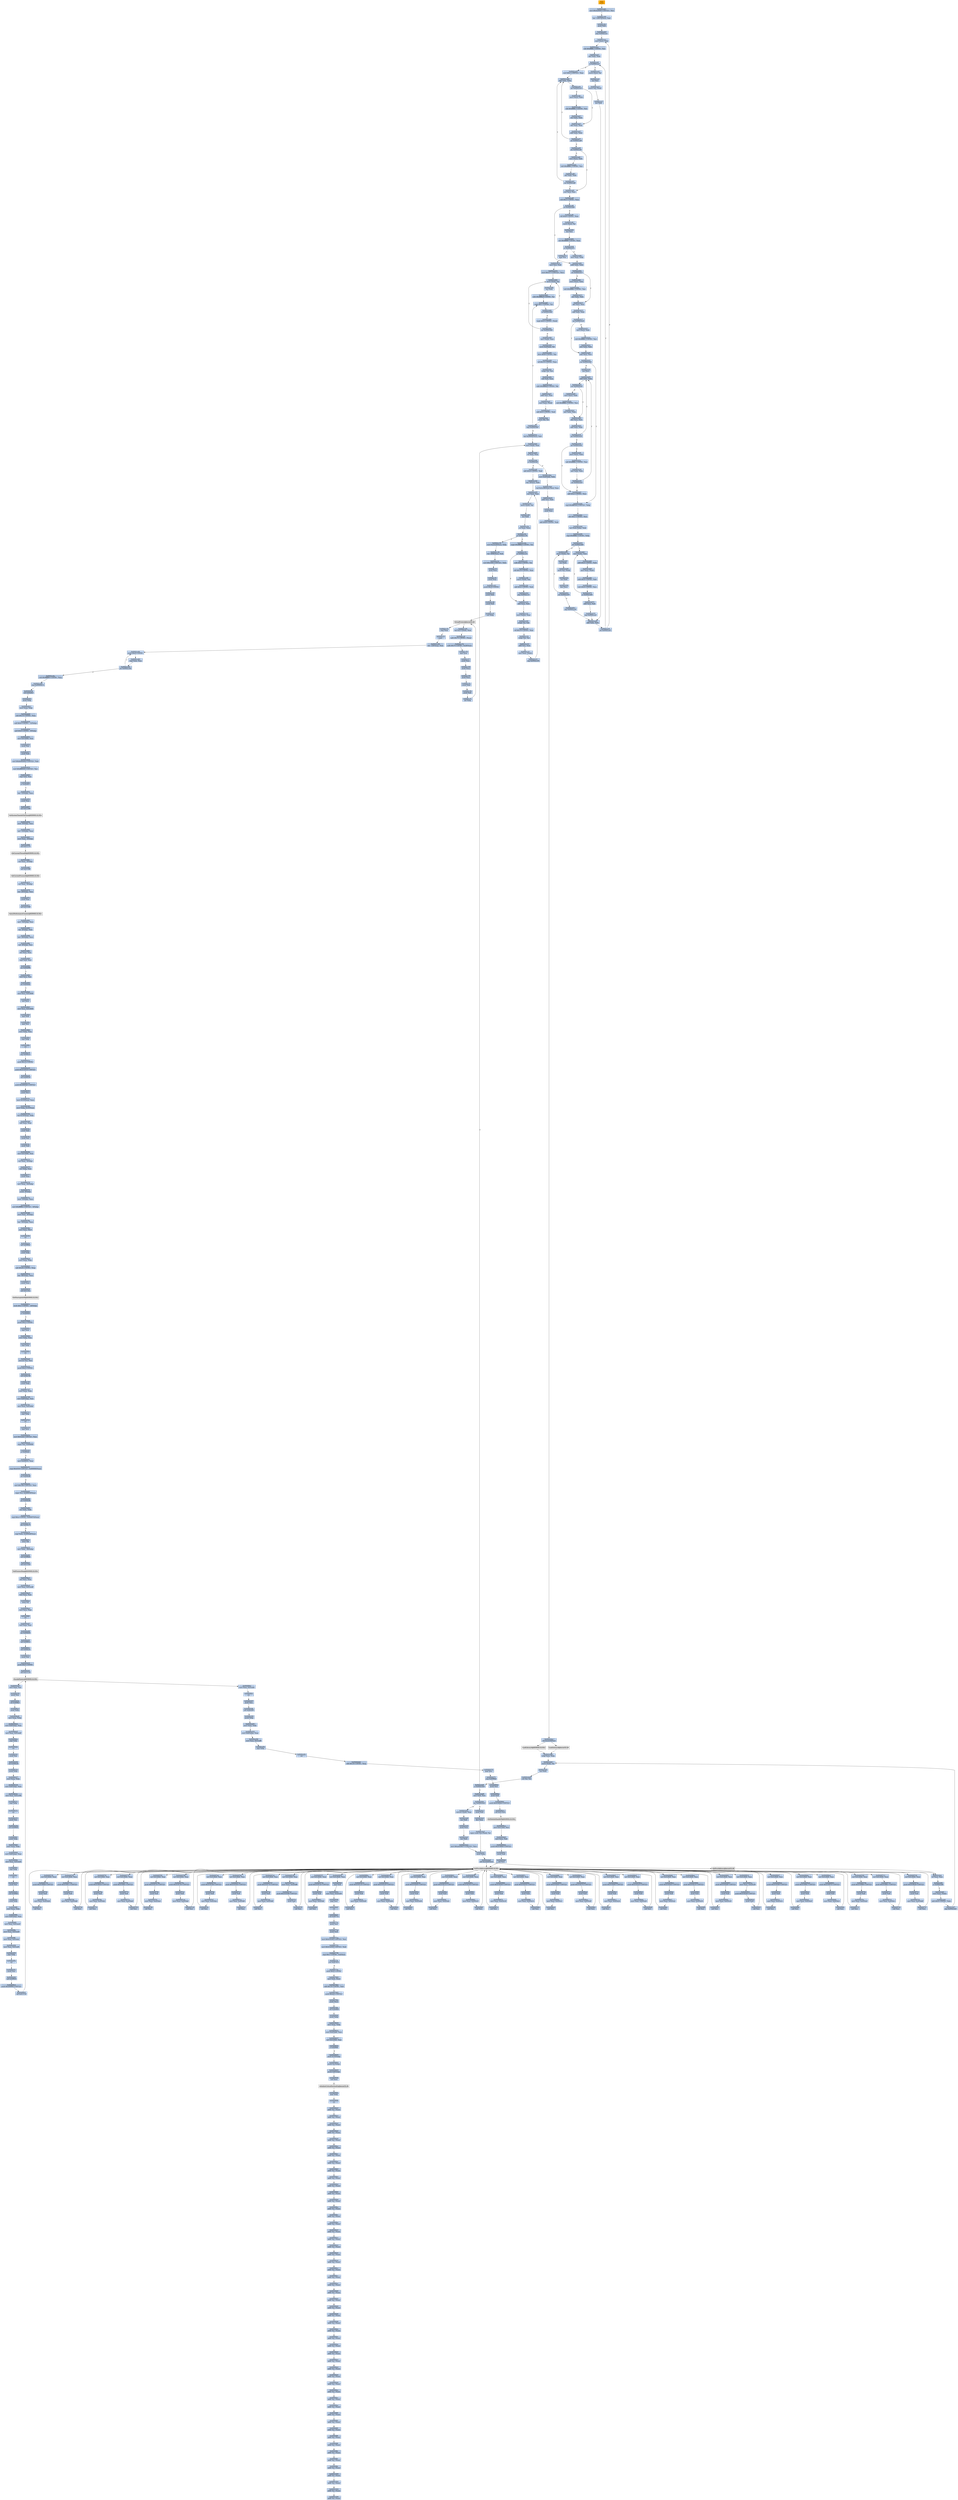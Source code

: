 digraph G {
node[shape=rectangle,style=filled,fillcolor=lightsteelblue,color=lightsteelblue]
bgcolor="transparent"
a0x0042cab0pusha_[label="start\npusha ",fillcolor="orange",color="lightgrey"];
a0x0042cab1movl_0x420000UINT32_esi[label="0x0042cab1\nmovl $0x420000<UINT32>, %esi"];
a0x0042cab6leal__126976esi__edi[label="0x0042cab6\nleal -126976(%esi), %edi"];
a0x0042cabcpushl_edi[label="0x0042cabc\npushl %edi"];
a0x0042cabdjmp_0x0042caca[label="0x0042cabd\njmp 0x0042caca"];
a0x0042cacamovl_esi__ebx[label="0x0042caca\nmovl (%esi), %ebx"];
a0x0042caccsubl_0xfffffffcUINT8_esi[label="0x0042cacc\nsubl $0xfffffffc<UINT8>, %esi"];
a0x0042cacfadcl_ebx_ebx[label="0x0042cacf\nadcl %ebx, %ebx"];
a0x0042cad1jb_0x0042cac0[label="0x0042cad1\njb 0x0042cac0"];
a0x0042cac0movb_esi__al[label="0x0042cac0\nmovb (%esi), %al"];
a0x0042cac2incl_esi[label="0x0042cac2\nincl %esi"];
a0x0042cac3movb_al_edi_[label="0x0042cac3\nmovb %al, (%edi)"];
a0x0042cac5incl_edi[label="0x0042cac5\nincl %edi"];
a0x0042cac6addl_ebx_ebx[label="0x0042cac6\naddl %ebx, %ebx"];
a0x0042cac8jne_0x0042cad1[label="0x0042cac8\njne 0x0042cad1"];
a0x0042cad3movl_0x1UINT32_eax[label="0x0042cad3\nmovl $0x1<UINT32>, %eax"];
a0x0042cad8addl_ebx_ebx[label="0x0042cad8\naddl %ebx, %ebx"];
a0x0042cadajne_0x0042cae3[label="0x0042cada\njne 0x0042cae3"];
a0x0042cae3adcl_eax_eax[label="0x0042cae3\nadcl %eax, %eax"];
a0x0042cae5addl_ebx_ebx[label="0x0042cae5\naddl %ebx, %ebx"];
a0x0042cae7jae_0x0042cad8[label="0x0042cae7\njae 0x0042cad8"];
a0x0042cae9jne_0x0042caf4[label="0x0042cae9\njne 0x0042caf4"];
a0x0042caf4xorl_ecx_ecx[label="0x0042caf4\nxorl %ecx, %ecx"];
a0x0042caf6subl_0x3UINT8_eax[label="0x0042caf6\nsubl $0x3<UINT8>, %eax"];
a0x0042caf9jb_0x0042cb08[label="0x0042caf9\njb 0x0042cb08"];
a0x0042cafbshll_0x8UINT8_eax[label="0x0042cafb\nshll $0x8<UINT8>, %eax"];
a0x0042cafemovb_esi__al[label="0x0042cafe\nmovb (%esi), %al"];
a0x0042cb00incl_esi[label="0x0042cb00\nincl %esi"];
a0x0042cb01xorl_0xffffffffUINT8_eax[label="0x0042cb01\nxorl $0xffffffff<UINT8>, %eax"];
a0x0042cb04je_0x0042cb7a[label="0x0042cb04\nje 0x0042cb7a"];
a0x0042cb06movl_eax_ebp[label="0x0042cb06\nmovl %eax, %ebp"];
a0x0042cb08addl_ebx_ebx[label="0x0042cb08\naddl %ebx, %ebx"];
a0x0042cb0ajne_0x0042cb13[label="0x0042cb0a\njne 0x0042cb13"];
a0x0042cb13adcl_ecx_ecx[label="0x0042cb13\nadcl %ecx, %ecx"];
a0x0042cb15addl_ebx_ebx[label="0x0042cb15\naddl %ebx, %ebx"];
a0x0042cb17jne_0x0042cb20[label="0x0042cb17\njne 0x0042cb20"];
a0x0042cb20adcl_ecx_ecx[label="0x0042cb20\nadcl %ecx, %ecx"];
a0x0042cb22jne_0x0042cb44[label="0x0042cb22\njne 0x0042cb44"];
a0x0042cb44cmpl_0xfffff300UINT32_ebp[label="0x0042cb44\ncmpl $0xfffff300<UINT32>, %ebp"];
a0x0042cb4aadcl_0x1UINT8_ecx[label="0x0042cb4a\nadcl $0x1<UINT8>, %ecx"];
a0x0042cb4dleal_ediebp__edx[label="0x0042cb4d\nleal (%edi,%ebp), %edx"];
a0x0042cb50cmpl_0xfffffffcUINT8_ebp[label="0x0042cb50\ncmpl $0xfffffffc<UINT8>, %ebp"];
a0x0042cb53jbe_0x0042cb64[label="0x0042cb53\njbe 0x0042cb64"];
a0x0042cb55movb_edx__al[label="0x0042cb55\nmovb (%edx), %al"];
a0x0042cb57incl_edx[label="0x0042cb57\nincl %edx"];
a0x0042cb58movb_al_edi_[label="0x0042cb58\nmovb %al, (%edi)"];
a0x0042cb5aincl_edi[label="0x0042cb5a\nincl %edi"];
a0x0042cb5bdecl_ecx[label="0x0042cb5b\ndecl %ecx"];
a0x0042cb5cjne_0x0042cb55[label="0x0042cb5c\njne 0x0042cb55"];
a0x0042cb5ejmp_0x0042cac6[label="0x0042cb5e\njmp 0x0042cac6"];
a0x0042cb64movl_edx__eax[label="0x0042cb64\nmovl (%edx), %eax"];
a0x0042cb66addl_0x4UINT8_edx[label="0x0042cb66\naddl $0x4<UINT8>, %edx"];
a0x0042cb69movl_eax_edi_[label="0x0042cb69\nmovl %eax, (%edi)"];
a0x0042cb6baddl_0x4UINT8_edi[label="0x0042cb6b\naddl $0x4<UINT8>, %edi"];
a0x0042cb6esubl_0x4UINT8_ecx[label="0x0042cb6e\nsubl $0x4<UINT8>, %ecx"];
a0x0042cb71ja_0x0042cb64[label="0x0042cb71\nja 0x0042cb64"];
a0x0042cb73addl_ecx_edi[label="0x0042cb73\naddl %ecx, %edi"];
a0x0042cb75jmp_0x0042cac6[label="0x0042cb75\njmp 0x0042cac6"];
a0x0042cb19movl_esi__ebx[label="0x0042cb19\nmovl (%esi), %ebx"];
a0x0042cb1bsubl_0xfffffffcUINT8_esi[label="0x0042cb1b\nsubl $0xfffffffc<UINT8>, %esi"];
a0x0042cb1eadcl_ebx_ebx[label="0x0042cb1e\nadcl %ebx, %ebx"];
a0x0042caebmovl_esi__ebx[label="0x0042caeb\nmovl (%esi), %ebx"];
a0x0042caedsubl_0xfffffffcUINT8_esi[label="0x0042caed\nsubl $0xfffffffc<UINT8>, %esi"];
a0x0042caf0adcl_ebx_ebx[label="0x0042caf0\nadcl %ebx, %ebx"];
a0x0042caf2jae_0x0042cad8[label="0x0042caf2\njae 0x0042cad8"];
a0x0042cb24incl_ecx[label="0x0042cb24\nincl %ecx"];
a0x0042cb25addl_ebx_ebx[label="0x0042cb25\naddl %ebx, %ebx"];
a0x0042cb27jne_0x0042cb30[label="0x0042cb27\njne 0x0042cb30"];
a0x0042cb30adcl_ecx_ecx[label="0x0042cb30\nadcl %ecx, %ecx"];
a0x0042cb32addl_ebx_ebx[label="0x0042cb32\naddl %ebx, %ebx"];
a0x0042cb34jae_0x0042cb25[label="0x0042cb34\njae 0x0042cb25"];
a0x0042cb36jne_0x0042cb41[label="0x0042cb36\njne 0x0042cb41"];
a0x0042cb41addl_0x2UINT8_ecx[label="0x0042cb41\naddl $0x2<UINT8>, %ecx"];
a0x0042cadcmovl_esi__ebx[label="0x0042cadc\nmovl (%esi), %ebx"];
a0x0042cadesubl_0xfffffffcUINT8_esi[label="0x0042cade\nsubl $0xfffffffc<UINT8>, %esi"];
a0x0042cae1adcl_ebx_ebx[label="0x0042cae1\nadcl %ebx, %ebx"];
a0x0042cb0cmovl_esi__ebx[label="0x0042cb0c\nmovl (%esi), %ebx"];
a0x0042cb0esubl_0xfffffffcUINT8_esi[label="0x0042cb0e\nsubl $0xfffffffc<UINT8>, %esi"];
a0x0042cb11adcl_ebx_ebx[label="0x0042cb11\nadcl %ebx, %ebx"];
a0x0042cb38movl_esi__ebx[label="0x0042cb38\nmovl (%esi), %ebx"];
a0x0042cb3asubl_0xfffffffcUINT8_esi[label="0x0042cb3a\nsubl $0xfffffffc<UINT8>, %esi"];
a0x0042cb3dadcl_ebx_ebx[label="0x0042cb3d\nadcl %ebx, %ebx"];
a0x0042cb3fjae_0x0042cb25[label="0x0042cb3f\njae 0x0042cb25"];
a0x0042cb29movl_esi__ebx[label="0x0042cb29\nmovl (%esi), %ebx"];
a0x0042cb2bsubl_0xfffffffcUINT8_esi[label="0x0042cb2b\nsubl $0xfffffffc<UINT8>, %esi"];
a0x0042cb2eadcl_ebx_ebx[label="0x0042cb2e\nadcl %ebx, %ebx"];
a0x0042cb7apopl_esi[label="0x0042cb7a\npopl %esi"];
a0x0042cb7bmovl_esi_edi[label="0x0042cb7b\nmovl %esi, %edi"];
a0x0042cb7dmovl_0x517UINT32_ecx[label="0x0042cb7d\nmovl $0x517<UINT32>, %ecx"];
a0x0042cb82movb_edi__al[label="0x0042cb82\nmovb (%edi), %al"];
a0x0042cb84incl_edi[label="0x0042cb84\nincl %edi"];
a0x0042cb85subb_0xffffffe8UINT8_al[label="0x0042cb85\nsubb $0xffffffe8<UINT8>, %al"];
a0x0042cb87cmpb_0x1UINT8_al[label="0x0042cb87\ncmpb $0x1<UINT8>, %al"];
a0x0042cb89ja_0x0042cb82[label="0x0042cb89\nja 0x0042cb82"];
a0x0042cb8bcmpb_0x5UINT8_edi_[label="0x0042cb8b\ncmpb $0x5<UINT8>, (%edi)"];
a0x0042cb8ejne_0x0042cb82[label="0x0042cb8e\njne 0x0042cb82"];
a0x0042cb90movl_edi__eax[label="0x0042cb90\nmovl (%edi), %eax"];
a0x0042cb92movb_0x4edi__bl[label="0x0042cb92\nmovb 0x4(%edi), %bl"];
a0x0042cb95shrw_0x8UINT8_ax[label="0x0042cb95\nshrw $0x8<UINT8>, %ax"];
a0x0042cb99roll_0x10UINT8_eax[label="0x0042cb99\nroll $0x10<UINT8>, %eax"];
a0x0042cb9cxchgb_al_ah[label="0x0042cb9c\nxchgb %al, %ah"];
a0x0042cb9esubl_edi_eax[label="0x0042cb9e\nsubl %edi, %eax"];
a0x0042cba0subb_0xffffffe8UINT8_bl[label="0x0042cba0\nsubb $0xffffffe8<UINT8>, %bl"];
a0x0042cba3addl_esi_eax[label="0x0042cba3\naddl %esi, %eax"];
a0x0042cba5movl_eax_edi_[label="0x0042cba5\nmovl %eax, (%edi)"];
a0x0042cba7addl_0x5UINT8_edi[label="0x0042cba7\naddl $0x5<UINT8>, %edi"];
a0x0042cbaamovb_bl_al[label="0x0042cbaa\nmovb %bl, %al"];
a0x0042cbacloop_0x0042cb87[label="0x0042cbac\nloop 0x0042cb87"];
a0x0042cbaeleal_0x29000esi__edi[label="0x0042cbae\nleal 0x29000(%esi), %edi"];
a0x0042cbb4movl_edi__eax[label="0x0042cbb4\nmovl (%edi), %eax"];
a0x0042cbb6orl_eax_eax[label="0x0042cbb6\norl %eax, %eax"];
a0x0042cbb8je_0x0042cbff[label="0x0042cbb8\nje 0x0042cbff"];
a0x0042cbbamovl_0x4edi__ebx[label="0x0042cbba\nmovl 0x4(%edi), %ebx"];
a0x0042cbbdleal_0x2ca58eaxesi__eax[label="0x0042cbbd\nleal 0x2ca58(%eax,%esi), %eax"];
a0x0042cbc4addl_esi_ebx[label="0x0042cbc4\naddl %esi, %ebx"];
a0x0042cbc6pushl_eax[label="0x0042cbc6\npushl %eax"];
a0x0042cbc7addl_0x8UINT8_edi[label="0x0042cbc7\naddl $0x8<UINT8>, %edi"];
a0x0042cbcacall_0x2cb18esi_[label="0x0042cbca\ncall 0x2cb18(%esi)"];
LoadLibraryA_kernel32_dll[label="LoadLibraryA@kernel32.dll",fillcolor="lightgrey",color="lightgrey"];
a0x0042cbd0xchgl_eax_ebp[label="0x0042cbd0\nxchgl %eax, %ebp"];
a0x0042cbd1movb_edi__al[label="0x0042cbd1\nmovb (%edi), %al"];
a0x0042cbd3incl_edi[label="0x0042cbd3\nincl %edi"];
a0x0042cbd4orb_al_al[label="0x0042cbd4\norb %al, %al"];
a0x0042cbd6je_0x0042cbb4[label="0x0042cbd6\nje 0x0042cbb4"];
a0x0042cbd8movl_edi_ecx[label="0x0042cbd8\nmovl %edi, %ecx"];
a0x0042cbdajns_0x0042cbe3[label="0x0042cbda\njns 0x0042cbe3"];
a0x0042cbe3pushl_edi[label="0x0042cbe3\npushl %edi"];
a0x0042cbe4decl_eax[label="0x0042cbe4\ndecl %eax"];
a0x0042cbe5repnz_scasb_es_edi__al[label="0x0042cbe5\nrepnz scasb %es:(%edi), %al"];
a0x0042cbe7pushl_ebp[label="0x0042cbe7\npushl %ebp"];
a0x0042cbe8call_0x2cb20esi_[label="0x0042cbe8\ncall 0x2cb20(%esi)"];
GetProcAddress_kernel32_dll[label="GetProcAddress@kernel32.dll",fillcolor="lightgrey",color="lightgrey"];
a0x0042cbeeorl_eax_eax[label="0x0042cbee\norl %eax, %eax"];
a0x0042cbf0je_0x0042cbf9[label="0x0042cbf0\nje 0x0042cbf9"];
a0x0042cbf2movl_eax_ebx_[label="0x0042cbf2\nmovl %eax, (%ebx)"];
a0x0042cbf4addl_0x4UINT8_ebx[label="0x0042cbf4\naddl $0x4<UINT8>, %ebx"];
a0x0042cbf7jmp_0x0042cbd1[label="0x0042cbf7\njmp 0x0042cbd1"];
GetProcAddress_KERNEL32_DLL[label="GetProcAddress@KERNEL32.DLL",fillcolor="lightgrey",color="lightgrey"];
LoadLibraryA_KERNEL32_DLL[label="LoadLibraryA@KERNEL32.DLL",fillcolor="lightgrey",color="lightgrey"];
a0x0042cbdcmovzwl_edi__eax[label="0x0042cbdc\nmovzwl (%edi), %eax"];
a0x0042cbdfincl_edi[label="0x0042cbdf\nincl %edi"];
a0x0042cbe0pushl_eax[label="0x0042cbe0\npushl %eax"];
a0x0042cbe1incl_edi[label="0x0042cbe1\nincl %edi"];
a0x0042cbe2movl_0xaef24857UINT32_ecx[label="0x0042cbe2\nmovl $0xaef24857<UINT32>, %ecx"];
a0x0042cbffaddl_0x4UINT8_edi[label="0x0042cbff\naddl $0x4<UINT8>, %edi"];
a0x0042cc02leal__4esi__ebx[label="0x0042cc02\nleal -4(%esi), %ebx"];
a0x0042cc05xorl_eax_eax[label="0x0042cc05\nxorl %eax, %eax"];
a0x0042cc07movb_edi__al[label="0x0042cc07\nmovb (%edi), %al"];
a0x0042cc09incl_edi[label="0x0042cc09\nincl %edi"];
a0x0042cc0aorl_eax_eax[label="0x0042cc0a\norl %eax, %eax"];
a0x0042cc0cje_0x0042cc30[label="0x0042cc0c\nje 0x0042cc30"];
a0x0042cc0ecmpb_0xffffffefUINT8_al[label="0x0042cc0e\ncmpb $0xffffffef<UINT8>, %al"];
a0x0042cc10ja_0x0042cc23[label="0x0042cc10\nja 0x0042cc23"];
a0x0042cc12addl_eax_ebx[label="0x0042cc12\naddl %eax, %ebx"];
a0x0042cc14movl_ebx__eax[label="0x0042cc14\nmovl (%ebx), %eax"];
a0x0042cc16xchgb_al_ah[label="0x0042cc16\nxchgb %al, %ah"];
a0x0042cc18roll_0x10UINT8_eax[label="0x0042cc18\nroll $0x10<UINT8>, %eax"];
a0x0042cc1bxchgb_al_ah[label="0x0042cc1b\nxchgb %al, %ah"];
a0x0042cc1daddl_esi_eax[label="0x0042cc1d\naddl %esi, %eax"];
a0x0042cc1fmovl_eax_ebx_[label="0x0042cc1f\nmovl %eax, (%ebx)"];
a0x0042cc21jmp_0x0042cc05[label="0x0042cc21\njmp 0x0042cc05"];
a0x0042cc23andb_0xfUINT8_al[label="0x0042cc23\nandb $0xf<UINT8>, %al"];
a0x0042cc25shll_0x10UINT8_eax[label="0x0042cc25\nshll $0x10<UINT8>, %eax"];
a0x0042cc28movw_edi__ax[label="0x0042cc28\nmovw (%edi), %ax"];
a0x0042cc2baddl_0x2UINT8_edi[label="0x0042cc2b\naddl $0x2<UINT8>, %edi"];
a0x0042cc2ejmp_0x0042cc12[label="0x0042cc2e\njmp 0x0042cc12"];
a0x0042cc30movl_0x2cb24esi__ebp[label="0x0042cc30\nmovl 0x2cb24(%esi), %ebp"];
a0x0042cc36leal__4096esi__edi[label="0x0042cc36\nleal -4096(%esi), %edi"];
a0x0042cc3cmovl_0x1000UINT32_ebx[label="0x0042cc3c\nmovl $0x1000<UINT32>, %ebx"];
a0x0042cc41pushl_eax[label="0x0042cc41\npushl %eax"];
a0x0042cc42pushl_esp[label="0x0042cc42\npushl %esp"];
a0x0042cc43pushl_0x4UINT8[label="0x0042cc43\npushl $0x4<UINT8>"];
a0x0042cc45pushl_ebx[label="0x0042cc45\npushl %ebx"];
a0x0042cc46pushl_edi[label="0x0042cc46\npushl %edi"];
a0x0042cc47call_ebp[label="0x0042cc47\ncall %ebp"];
VirtualProtect_kernel32_dll[label="VirtualProtect@kernel32.dll",fillcolor="lightgrey",color="lightgrey"];
a0x0042cc49leal_0x217edi__eax[label="0x0042cc49\nleal 0x217(%edi), %eax"];
a0x0042cc4fandb_0x7fUINT8_eax_[label="0x0042cc4f\nandb $0x7f<UINT8>, (%eax)"];
a0x0042cc52andb_0x7fUINT8_0x28eax_[label="0x0042cc52\nandb $0x7f<UINT8>, 0x28(%eax)"];
a0x0042cc56popl_eax[label="0x0042cc56\npopl %eax"];
a0x0042cc57pushl_eax[label="0x0042cc57\npushl %eax"];
a0x0042cc58pushl_esp[label="0x0042cc58\npushl %esp"];
a0x0042cc59pushl_eax[label="0x0042cc59\npushl %eax"];
a0x0042cc5apushl_ebx[label="0x0042cc5a\npushl %ebx"];
a0x0042cc5bpushl_edi[label="0x0042cc5b\npushl %edi"];
a0x0042cc5ccall_ebp[label="0x0042cc5c\ncall %ebp"];
a0x0042cc5epopl_eax[label="0x0042cc5e\npopl %eax"];
a0x0042cc5fpopa_[label="0x0042cc5f\npopa "];
a0x0042cc60leal__128esp__eax[label="0x0042cc60\nleal -128(%esp), %eax"];
a0x0042cc64pushl_0x0UINT8[label="0x0042cc64\npushl $0x0<UINT8>"];
a0x0042cc66cmpl_eax_esp[label="0x0042cc66\ncmpl %eax, %esp"];
a0x0042cc68jne_0x0042cc64[label="0x0042cc68\njne 0x0042cc64"];
a0x0042cc6asubl_0xffffff80UINT8_esp[label="0x0042cc6a\nsubl $0xffffff80<UINT8>, %esp"];
a0x0042cc6djmp_0x00404e14[label="0x0042cc6d\njmp 0x00404e14"];
a0x00404e14call_0x40a823[label="0x00404e14\ncall 0x40a823"];
a0x0040a823pushl_ebp[label="0x0040a823\npushl %ebp"];
a0x0040a824movl_esp_ebp[label="0x0040a824\nmovl %esp, %ebp"];
a0x0040a826subl_0x14UINT8_esp[label="0x0040a826\nsubl $0x14<UINT8>, %esp"];
a0x0040a829andl_0x0UINT8__12ebp_[label="0x0040a829\nandl $0x0<UINT8>, -12(%ebp)"];
a0x0040a82dandl_0x0UINT8__8ebp_[label="0x0040a82d\nandl $0x0<UINT8>, -8(%ebp)"];
a0x0040a831movl_0x41d0d0_eax[label="0x0040a831\nmovl 0x41d0d0, %eax"];
a0x0040a836pushl_esi[label="0x0040a836\npushl %esi"];
a0x0040a837pushl_edi[label="0x0040a837\npushl %edi"];
a0x0040a838movl_0xbb40e64eUINT32_edi[label="0x0040a838\nmovl $0xbb40e64e<UINT32>, %edi"];
a0x0040a83dmovl_0xffff0000UINT32_esi[label="0x0040a83d\nmovl $0xffff0000<UINT32>, %esi"];
a0x0040a842cmpl_edi_eax[label="0x0040a842\ncmpl %edi, %eax"];
a0x0040a844je_0x40a853[label="0x0040a844\nje 0x40a853"];
a0x0040a853leal__12ebp__eax[label="0x0040a853\nleal -12(%ebp), %eax"];
a0x0040a856pushl_eax[label="0x0040a856\npushl %eax"];
a0x0040a857call_0x411088[label="0x0040a857\ncall 0x411088"];
GetSystemTimeAsFileTime_KERNEL32_DLL[label="GetSystemTimeAsFileTime@KERNEL32.DLL",fillcolor="lightgrey",color="lightgrey"];
a0x0040a85dmovl__8ebp__eax[label="0x0040a85d\nmovl -8(%ebp), %eax"];
a0x0040a860xorl__12ebp__eax[label="0x0040a860\nxorl -12(%ebp), %eax"];
a0x0040a863movl_eax__4ebp_[label="0x0040a863\nmovl %eax, -4(%ebp)"];
a0x0040a866call_0x411174[label="0x0040a866\ncall 0x411174"];
GetCurrentThreadId_KERNEL32_DLL[label="GetCurrentThreadId@KERNEL32.DLL",fillcolor="lightgrey",color="lightgrey"];
a0x0040a86cxorl_eax__4ebp_[label="0x0040a86c\nxorl %eax, -4(%ebp)"];
a0x0040a86fcall_0x4110f8[label="0x0040a86f\ncall 0x4110f8"];
GetCurrentProcessId_KERNEL32_DLL[label="GetCurrentProcessId@KERNEL32.DLL",fillcolor="lightgrey",color="lightgrey"];
a0x0040a875xorl_eax__4ebp_[label="0x0040a875\nxorl %eax, -4(%ebp)"];
a0x0040a878leal__20ebp__eax[label="0x0040a878\nleal -20(%ebp), %eax"];
a0x0040a87bpushl_eax[label="0x0040a87b\npushl %eax"];
a0x0040a87ccall_0x411090[label="0x0040a87c\ncall 0x411090"];
QueryPerformanceCounter_KERNEL32_DLL[label="QueryPerformanceCounter@KERNEL32.DLL",fillcolor="lightgrey",color="lightgrey"];
a0x0040a882movl__16ebp__ecx[label="0x0040a882\nmovl -16(%ebp), %ecx"];
a0x0040a885leal__4ebp__eax[label="0x0040a885\nleal -4(%ebp), %eax"];
a0x0040a888xorl__20ebp__ecx[label="0x0040a888\nxorl -20(%ebp), %ecx"];
a0x0040a88bxorl__4ebp__ecx[label="0x0040a88b\nxorl -4(%ebp), %ecx"];
a0x0040a88exorl_eax_ecx[label="0x0040a88e\nxorl %eax, %ecx"];
a0x0040a890cmpl_edi_ecx[label="0x0040a890\ncmpl %edi, %ecx"];
a0x0040a892jne_0x40a89b[label="0x0040a892\njne 0x40a89b"];
a0x0040a89btestl_ecx_esi[label="0x0040a89b\ntestl %ecx, %esi"];
a0x0040a89djne_0x40a8ab[label="0x0040a89d\njne 0x40a8ab"];
a0x0040a8abmovl_ecx_0x41d0d0[label="0x0040a8ab\nmovl %ecx, 0x41d0d0"];
a0x0040a8b1notl_ecx[label="0x0040a8b1\nnotl %ecx"];
a0x0040a8b3movl_ecx_0x41d0d4[label="0x0040a8b3\nmovl %ecx, 0x41d0d4"];
a0x0040a8b9popl_edi[label="0x0040a8b9\npopl %edi"];
a0x0040a8bapopl_esi[label="0x0040a8ba\npopl %esi"];
a0x0040a8bbmovl_ebp_esp[label="0x0040a8bb\nmovl %ebp, %esp"];
a0x0040a8bdpopl_ebp[label="0x0040a8bd\npopl %ebp"];
a0x0040a8beret[label="0x0040a8be\nret"];
a0x00404e19jmp_0x404e1e[label="0x00404e19\njmp 0x404e1e"];
a0x00404e1epushl_0x14UINT8[label="0x00404e1e\npushl $0x14<UINT8>"];
a0x00404e20pushl_0x41b918UINT32[label="0x00404e20\npushl $0x41b918<UINT32>"];
a0x00404e25call_0x408350[label="0x00404e25\ncall 0x408350"];
a0x00408350pushl_0x4083b0UINT32[label="0x00408350\npushl $0x4083b0<UINT32>"];
a0x00408355pushl_fs_0[label="0x00408355\npushl %fs:0"];
a0x0040835cmovl_0x10esp__eax[label="0x0040835c\nmovl 0x10(%esp), %eax"];
a0x00408360movl_ebp_0x10esp_[label="0x00408360\nmovl %ebp, 0x10(%esp)"];
a0x00408364leal_0x10esp__ebp[label="0x00408364\nleal 0x10(%esp), %ebp"];
a0x00408368subl_eax_esp[label="0x00408368\nsubl %eax, %esp"];
a0x0040836apushl_ebx[label="0x0040836a\npushl %ebx"];
a0x0040836bpushl_esi[label="0x0040836b\npushl %esi"];
a0x0040836cpushl_edi[label="0x0040836c\npushl %edi"];
a0x0040836dmovl_0x41d0d0_eax[label="0x0040836d\nmovl 0x41d0d0, %eax"];
a0x00408372xorl_eax__4ebp_[label="0x00408372\nxorl %eax, -4(%ebp)"];
a0x00408375xorl_ebp_eax[label="0x00408375\nxorl %ebp, %eax"];
a0x00408377pushl_eax[label="0x00408377\npushl %eax"];
a0x00408378movl_esp__24ebp_[label="0x00408378\nmovl %esp, -24(%ebp)"];
a0x0040837bpushl__8ebp_[label="0x0040837b\npushl -8(%ebp)"];
a0x0040837emovl__4ebp__eax[label="0x0040837e\nmovl -4(%ebp), %eax"];
a0x00408381movl_0xfffffffeUINT32__4ebp_[label="0x00408381\nmovl $0xfffffffe<UINT32>, -4(%ebp)"];
a0x00408388movl_eax__8ebp_[label="0x00408388\nmovl %eax, -8(%ebp)"];
a0x0040838bleal__16ebp__eax[label="0x0040838b\nleal -16(%ebp), %eax"];
a0x0040838emovl_eax_fs_0[label="0x0040838e\nmovl %eax, %fs:0"];
a0x00408394ret[label="0x00408394\nret"];
a0x00404e2acall_0x40962c[label="0x00404e2a\ncall 0x40962c"];
a0x0040962cpushl_ebp[label="0x0040962c\npushl %ebp"];
a0x0040962dmovl_esp_ebp[label="0x0040962d\nmovl %esp, %ebp"];
a0x0040962fsubl_0x44UINT8_esp[label="0x0040962f\nsubl $0x44<UINT8>, %esp"];
a0x00409632leal__68ebp__eax[label="0x00409632\nleal -68(%ebp), %eax"];
a0x00409635pushl_eax[label="0x00409635\npushl %eax"];
a0x00409636call_0x4110cc[label="0x00409636\ncall 0x4110cc"];
GetStartupInfoW_KERNEL32_DLL[label="GetStartupInfoW@KERNEL32.DLL",fillcolor="lightgrey",color="lightgrey"];
a0x0040963ctestb_0x1UINT8__24ebp_[label="0x0040963c\ntestb $0x1<UINT8>, -24(%ebp)"];
a0x00409640je_0x409648[label="0x00409640\nje 0x409648"];
a0x00409648pushl_0xaUINT8[label="0x00409648\npushl $0xa<UINT8>"];
a0x0040964apopl_eax[label="0x0040964a\npopl %eax"];
a0x0040964bmovl_ebp_esp[label="0x0040964b\nmovl %ebp, %esp"];
a0x0040964dpopl_ebp[label="0x0040964d\npopl %ebp"];
a0x0040964eret[label="0x0040964e\nret"];
a0x00404e2fmovzwl_ax_esi[label="0x00404e2f\nmovzwl %ax, %esi"];
a0x00404e32pushl_0x2UINT8[label="0x00404e32\npushl $0x2<UINT8>"];
a0x00404e34call_0x40a7d6[label="0x00404e34\ncall 0x40a7d6"];
a0x0040a7d6pushl_ebp[label="0x0040a7d6\npushl %ebp"];
a0x0040a7d7movl_esp_ebp[label="0x0040a7d7\nmovl %esp, %ebp"];
a0x0040a7d9movl_0x8ebp__eax[label="0x0040a7d9\nmovl 0x8(%ebp), %eax"];
a0x0040a7dcmovl_eax_0x41e8a0[label="0x0040a7dc\nmovl %eax, 0x41e8a0"];
a0x0040a7e1popl_ebp[label="0x0040a7e1\npopl %ebp"];
a0x0040a7e2ret[label="0x0040a7e2\nret"];
a0x00404e39popl_ecx[label="0x00404e39\npopl %ecx"];
a0x00404e3amovl_0x5a4dUINT32_eax[label="0x00404e3a\nmovl $0x5a4d<UINT32>, %eax"];
a0x00404e3fcmpw_ax_0x400000[label="0x00404e3f\ncmpw %ax, 0x400000"];
a0x00404e46je_0x404e4c[label="0x00404e46\nje 0x404e4c"];
a0x00404e4cmovl_0x40003c_eax[label="0x00404e4c\nmovl 0x40003c, %eax"];
a0x00404e51cmpl_0x4550UINT32_0x400000eax_[label="0x00404e51\ncmpl $0x4550<UINT32>, 0x400000(%eax)"];
a0x00404e5bjne_0x404e48[label="0x00404e5b\njne 0x404e48"];
a0x00404e5dmovl_0x10bUINT32_ecx[label="0x00404e5d\nmovl $0x10b<UINT32>, %ecx"];
a0x00404e62cmpw_cx_0x400018eax_[label="0x00404e62\ncmpw %cx, 0x400018(%eax)"];
a0x00404e69jne_0x404e48[label="0x00404e69\njne 0x404e48"];
a0x00404e6bxorl_ebx_ebx[label="0x00404e6b\nxorl %ebx, %ebx"];
a0x00404e6dcmpl_0xeUINT8_0x400074eax_[label="0x00404e6d\ncmpl $0xe<UINT8>, 0x400074(%eax)"];
a0x00404e74jbe_0x404e7f[label="0x00404e74\njbe 0x404e7f"];
a0x00404e76cmpl_ebx_0x4000e8eax_[label="0x00404e76\ncmpl %ebx, 0x4000e8(%eax)"];
a0x00404e7csetne_bl[label="0x00404e7c\nsetne %bl"];
a0x00404e7fmovl_ebx__28ebp_[label="0x00404e7f\nmovl %ebx, -28(%ebp)"];
a0x00404e82call_0x409bdc[label="0x00404e82\ncall 0x409bdc"];
a0x00409bdccall_0x4110a0[label="0x00409bdc\ncall 0x4110a0"];
GetProcessHeap_KERNEL32_DLL[label="GetProcessHeap@KERNEL32.DLL",fillcolor="lightgrey",color="lightgrey"];
a0x00409be2xorl_ecx_ecx[label="0x00409be2\nxorl %ecx, %ecx"];
a0x00409be4movl_eax_0x41eed8[label="0x00409be4\nmovl %eax, 0x41eed8"];
a0x00409be9testl_eax_eax[label="0x00409be9\ntestl %eax, %eax"];
a0x00409bebsetne_cl[label="0x00409beb\nsetne %cl"];
a0x00409beemovl_ecx_eax[label="0x00409bee\nmovl %ecx, %eax"];
a0x00409bf0ret[label="0x00409bf0\nret"];
a0x00404e87testl_eax_eax[label="0x00404e87\ntestl %eax, %eax"];
a0x00404e89jne_0x404e93[label="0x00404e89\njne 0x404e93"];
a0x00404e93call_0x40601c[label="0x00404e93\ncall 0x40601c"];
a0x0040601ccall_0x40423e[label="0x0040601c\ncall 0x40423e"];
a0x0040423epushl_esi[label="0x0040423e\npushl %esi"];
a0x0040423fpushl_0x0UINT8[label="0x0040423f\npushl $0x0<UINT8>"];
a0x00404241call_0x411134[label="0x00404241\ncall 0x411134"];
EncodePointer_KERNEL32_DLL[label="EncodePointer@KERNEL32.DLL",fillcolor="lightgrey",color="lightgrey"];
a0x00404247movl_eax_esi[label="0x00404247\nmovl %eax, %esi"];
a0x00404249pushl_esi[label="0x00404249\npushl %esi"];
a0x0040424acall_0x409bcf[label="0x0040424a\ncall 0x409bcf"];
a0x00409bcfpushl_ebp[label="0x00409bcf\npushl %ebp"];
a0x00409bd0movl_esp_ebp[label="0x00409bd0\nmovl %esp, %ebp"];
a0x00409bd2movl_0x8ebp__eax[label="0x00409bd2\nmovl 0x8(%ebp), %eax"];
a0x00409bd5movl_eax_0x41eed0[label="0x00409bd5\nmovl %eax, 0x41eed0"];
a0x00409bdapopl_ebp[label="0x00409bda\npopl %ebp"];
a0x00409bdbret[label="0x00409bdb\nret"];
a0x0040424fpushl_esi[label="0x0040424f\npushl %esi"];
a0x00404250call_0x406226[label="0x00404250\ncall 0x406226"];
a0x00406226pushl_ebp[label="0x00406226\npushl %ebp"];
a0x00406227movl_esp_ebp[label="0x00406227\nmovl %esp, %ebp"];
a0x00406229movl_0x8ebp__eax[label="0x00406229\nmovl 0x8(%ebp), %eax"];
a0x0040622cmovl_eax_0x41e308[label="0x0040622c\nmovl %eax, 0x41e308"];
a0x00406231popl_ebp[label="0x00406231\npopl %ebp"];
a0x00406232ret[label="0x00406232\nret"];
a0x00404255pushl_esi[label="0x00404255\npushl %esi"];
a0x00404256call_0x409fd5[label="0x00404256\ncall 0x409fd5"];
a0x00409fd5pushl_ebp[label="0x00409fd5\npushl %ebp"];
a0x00409fd6movl_esp_ebp[label="0x00409fd6\nmovl %esp, %ebp"];
a0x00409fd8movl_0x8ebp__eax[label="0x00409fd8\nmovl 0x8(%ebp), %eax"];
a0x00409fdbmovl_eax_0x41eee0[label="0x00409fdb\nmovl %eax, 0x41eee0"];
a0x00409fe0popl_ebp[label="0x00409fe0\npopl %ebp"];
a0x00409fe1ret[label="0x00409fe1\nret"];
a0x0040425bpushl_esi[label="0x0040425b\npushl %esi"];
a0x0040425ccall_0x409fef[label="0x0040425c\ncall 0x409fef"];
a0x00409fefpushl_ebp[label="0x00409fef\npushl %ebp"];
a0x00409ff0movl_esp_ebp[label="0x00409ff0\nmovl %esp, %ebp"];
a0x00409ff2movl_0x8ebp__eax[label="0x00409ff2\nmovl 0x8(%ebp), %eax"];
a0x00409ff5movl_eax_0x41eee4[label="0x00409ff5\nmovl %eax, 0x41eee4"];
a0x00409ffamovl_eax_0x41eee8[label="0x00409ffa\nmovl %eax, 0x41eee8"];
a0x00409fffmovl_eax_0x41eeec[label="0x00409fff\nmovl %eax, 0x41eeec"];
a0x0040a004movl_eax_0x41eef0[label="0x0040a004\nmovl %eax, 0x41eef0"];
a0x0040a009popl_ebp[label="0x0040a009\npopl %ebp"];
a0x0040a00aret[label="0x0040a00a\nret"];
a0x00404261pushl_esi[label="0x00404261\npushl %esi"];
a0x00404262call_0x409fc4[label="0x00404262\ncall 0x409fc4"];
a0x00409fc4pushl_0x409f90UINT32[label="0x00409fc4\npushl $0x409f90<UINT32>"];
a0x00409fc9call_0x411134[label="0x00409fc9\ncall 0x411134"];
a0x00409fcfmovl_eax_0x41eedc[label="0x00409fcf\nmovl %eax, 0x41eedc"];
a0x00409fd4ret[label="0x00409fd4\nret"];
a0x00404267pushl_esi[label="0x00404267\npushl %esi"];
a0x00404268call_0x40a200[label="0x00404268\ncall 0x40a200"];
a0x0040a200pushl_ebp[label="0x0040a200\npushl %ebp"];
a0x0040a201movl_esp_ebp[label="0x0040a201\nmovl %esp, %ebp"];
a0x0040a203movl_0x8ebp__eax[label="0x0040a203\nmovl 0x8(%ebp), %eax"];
a0x0040a206movl_eax_0x41eef8[label="0x0040a206\nmovl %eax, 0x41eef8"];
a0x0040a20bpopl_ebp[label="0x0040a20b\npopl %ebp"];
a0x0040a20cret[label="0x0040a20c\nret"];
a0x0040426daddl_0x18UINT8_esp[label="0x0040426d\naddl $0x18<UINT8>, %esp"];
a0x00404270popl_esi[label="0x00404270\npopl %esi"];
a0x00404271jmp_0x4096bd[label="0x00404271\njmp 0x4096bd"];
a0x004096bdpushl_esi[label="0x004096bd\npushl %esi"];
a0x004096bepushl_edi[label="0x004096be\npushl %edi"];
a0x004096bfpushl_0x418044UINT32[label="0x004096bf\npushl $0x418044<UINT32>"];
a0x004096c4call_0x4110a4[label="0x004096c4\ncall 0x4110a4"];
GetModuleHandleW_KERNEL32_DLL[label="GetModuleHandleW@KERNEL32.DLL",fillcolor="lightgrey",color="lightgrey"];
a0x004096camovl_0x4110e0_esi[label="0x004096ca\nmovl 0x4110e0, %esi"];
a0x004096d0movl_eax_edi[label="0x004096d0\nmovl %eax, %edi"];
a0x004096d2pushl_0x418060UINT32[label="0x004096d2\npushl $0x418060<UINT32>"];
a0x004096d7pushl_edi[label="0x004096d7\npushl %edi"];
a0x004096d8call_esi[label="0x004096d8\ncall %esi"];
a0x004096daxorl_0x41d0d0_eax[label="0x004096da\nxorl 0x41d0d0, %eax"];
a0x004096e0pushl_0x41806cUINT32[label="0x004096e0\npushl $0x41806c<UINT32>"];
a0x004096e5pushl_edi[label="0x004096e5\npushl %edi"];
a0x004096e6movl_eax_0x425dc0[label="0x004096e6\nmovl %eax, 0x425dc0"];
a0x004096ebcall_esi[label="0x004096eb\ncall %esi"];
a0x004096edxorl_0x41d0d0_eax[label="0x004096ed\nxorl 0x41d0d0, %eax"];
a0x004096f3pushl_0x418074UINT32[label="0x004096f3\npushl $0x418074<UINT32>"];
a0x004096f8pushl_edi[label="0x004096f8\npushl %edi"];
a0x004096f9movl_eax_0x425dc4[label="0x004096f9\nmovl %eax, 0x425dc4"];
a0x004096fecall_esi[label="0x004096fe\ncall %esi"];
a0x00409700xorl_0x41d0d0_eax[label="0x00409700\nxorl 0x41d0d0, %eax"];
a0x00409706pushl_0x418080UINT32[label="0x00409706\npushl $0x418080<UINT32>"];
a0x0040970bpushl_edi[label="0x0040970b\npushl %edi"];
a0x0040970cmovl_eax_0x425dc8[label="0x0040970c\nmovl %eax, 0x425dc8"];
a0x00409711call_esi[label="0x00409711\ncall %esi"];
a0x00409713xorl_0x41d0d0_eax[label="0x00409713\nxorl 0x41d0d0, %eax"];
a0x00409719pushl_0x41808cUINT32[label="0x00409719\npushl $0x41808c<UINT32>"];
a0x0040971epushl_edi[label="0x0040971e\npushl %edi"];
a0x0040971fmovl_eax_0x425dcc[label="0x0040971f\nmovl %eax, 0x425dcc"];
a0x00409724call_esi[label="0x00409724\ncall %esi"];
a0x00409726xorl_0x41d0d0_eax[label="0x00409726\nxorl 0x41d0d0, %eax"];
a0x0040972cpushl_0x4180a8UINT32[label="0x0040972c\npushl $0x4180a8<UINT32>"];
a0x00409731pushl_edi[label="0x00409731\npushl %edi"];
a0x00409732movl_eax_0x425dd0[label="0x00409732\nmovl %eax, 0x425dd0"];
a0x00409737call_esi[label="0x00409737\ncall %esi"];
a0x00409739xorl_0x41d0d0_eax[label="0x00409739\nxorl 0x41d0d0, %eax"];
a0x0040973fpushl_0x4180b8UINT32[label="0x0040973f\npushl $0x4180b8<UINT32>"];
a0x00409744pushl_edi[label="0x00409744\npushl %edi"];
a0x00409745movl_eax_0x425dd4[label="0x00409745\nmovl %eax, 0x425dd4"];
a0x0040974acall_esi[label="0x0040974a\ncall %esi"];
a0x0040974cxorl_0x41d0d0_eax[label="0x0040974c\nxorl 0x41d0d0, %eax"];
a0x00409752pushl_0x4180ccUINT32[label="0x00409752\npushl $0x4180cc<UINT32>"];
a0x00409757pushl_edi[label="0x00409757\npushl %edi"];
a0x00409758movl_eax_0x425dd8[label="0x00409758\nmovl %eax, 0x425dd8"];
a0x0040975dcall_esi[label="0x0040975d\ncall %esi"];
a0x0040975fxorl_0x41d0d0_eax[label="0x0040975f\nxorl 0x41d0d0, %eax"];
a0x00409765pushl_0x4180e4UINT32[label="0x00409765\npushl $0x4180e4<UINT32>"];
a0x0040976apushl_edi[label="0x0040976a\npushl %edi"];
a0x0040976bmovl_eax_0x425ddc[label="0x0040976b\nmovl %eax, 0x425ddc"];
a0x00409770call_esi[label="0x00409770\ncall %esi"];
a0x00409772xorl_0x41d0d0_eax[label="0x00409772\nxorl 0x41d0d0, %eax"];
a0x00409778pushl_0x4180fcUINT32[label="0x00409778\npushl $0x4180fc<UINT32>"];
a0x0040977dpushl_edi[label="0x0040977d\npushl %edi"];
a0x0040977emovl_eax_0x425de0[label="0x0040977e\nmovl %eax, 0x425de0"];
a0x00409783call_esi[label="0x00409783\ncall %esi"];
a0x00409785xorl_0x41d0d0_eax[label="0x00409785\nxorl 0x41d0d0, %eax"];
a0x0040978bpushl_0x418110UINT32[label="0x0040978b\npushl $0x418110<UINT32>"];
a0x00409790pushl_edi[label="0x00409790\npushl %edi"];
a0x00409791movl_eax_0x425de4[label="0x00409791\nmovl %eax, 0x425de4"];
a0x00409796call_esi[label="0x00409796\ncall %esi"];
a0x00409798xorl_0x41d0d0_eax[label="0x00409798\nxorl 0x41d0d0, %eax"];
a0x0040979epushl_0x418130UINT32[label="0x0040979e\npushl $0x418130<UINT32>"];
a0x004097a3pushl_edi[label="0x004097a3\npushl %edi"];
a0x004097a4movl_eax_0x425de8[label="0x004097a4\nmovl %eax, 0x425de8"];
a0x004097a9call_esi[label="0x004097a9\ncall %esi"];
a0x004097abxorl_0x41d0d0_eax[label="0x004097ab\nxorl 0x41d0d0, %eax"];
a0x004097b1pushl_0x418148UINT32[label="0x004097b1\npushl $0x418148<UINT32>"];
a0x004097b6pushl_edi[label="0x004097b6\npushl %edi"];
a0x004097b7movl_eax_0x425dec[label="0x004097b7\nmovl %eax, 0x425dec"];
a0x004097bccall_esi[label="0x004097bc\ncall %esi"];
a0x004097bexorl_0x41d0d0_eax[label="0x004097be\nxorl 0x41d0d0, %eax"];
a0x004097c4pushl_0x418160UINT32[label="0x004097c4\npushl $0x418160<UINT32>"];
a0x004097c9pushl_edi[label="0x004097c9\npushl %edi"];
a0x004097camovl_eax_0x425df0[label="0x004097ca\nmovl %eax, 0x425df0"];
a0x004097cfcall_esi[label="0x004097cf\ncall %esi"];
a0x004097d1xorl_0x41d0d0_eax[label="0x004097d1\nxorl 0x41d0d0, %eax"];
a0x004097d7pushl_0x418174UINT32[label="0x004097d7\npushl $0x418174<UINT32>"];
a0x004097dcpushl_edi[label="0x004097dc\npushl %edi"];
a0x004097ddmovl_eax_0x425df4[label="0x004097dd\nmovl %eax, 0x425df4"];
a0x004097e2call_esi[label="0x004097e2\ncall %esi"];
a0x004097e4xorl_0x41d0d0_eax[label="0x004097e4\nxorl 0x41d0d0, %eax"];
a0x004097eamovl_eax_0x425df8[label="0x004097ea\nmovl %eax, 0x425df8"];
a0x004097efpushl_0x418188UINT32[label="0x004097ef\npushl $0x418188<UINT32>"];
a0x004097f4pushl_edi[label="0x004097f4\npushl %edi"];
a0x004097f5call_esi[label="0x004097f5\ncall %esi"];
a0x004097f7xorl_0x41d0d0_eax[label="0x004097f7\nxorl 0x41d0d0, %eax"];
a0x004097fdpushl_0x4181a4UINT32[label="0x004097fd\npushl $0x4181a4<UINT32>"];
a0x00409802pushl_edi[label="0x00409802\npushl %edi"];
a0x00409803movl_eax_0x425dfc[label="0x00409803\nmovl %eax, 0x425dfc"];
a0x00409808call_esi[label="0x00409808\ncall %esi"];
a0x0040980axorl_0x41d0d0_eax[label="0x0040980a\nxorl 0x41d0d0, %eax"];
a0x00409810pushl_0x4181c4UINT32[label="0x00409810\npushl $0x4181c4<UINT32>"];
a0x00409815pushl_edi[label="0x00409815\npushl %edi"];
a0x00409816movl_eax_0x425e00[label="0x00409816\nmovl %eax, 0x425e00"];
a0x0040981bcall_esi[label="0x0040981b\ncall %esi"];
a0x0040981dxorl_0x41d0d0_eax[label="0x0040981d\nxorl 0x41d0d0, %eax"];
a0x00409823pushl_0x4181e0UINT32[label="0x00409823\npushl $0x4181e0<UINT32>"];
a0x00409828pushl_edi[label="0x00409828\npushl %edi"];
a0x00409829movl_eax_0x425e04[label="0x00409829\nmovl %eax, 0x425e04"];
a0x0040982ecall_esi[label="0x0040982e\ncall %esi"];
a0x00409830xorl_0x41d0d0_eax[label="0x00409830\nxorl 0x41d0d0, %eax"];
a0x00409836pushl_0x418200UINT32[label="0x00409836\npushl $0x418200<UINT32>"];
a0x0040983bpushl_edi[label="0x0040983b\npushl %edi"];
a0x0040983cmovl_eax_0x425e08[label="0x0040983c\nmovl %eax, 0x425e08"];
a0x00409841call_esi[label="0x00409841\ncall %esi"];
a0x00409843xorl_0x41d0d0_eax[label="0x00409843\nxorl 0x41d0d0, %eax"];
a0x00409849pushl_0x418214UINT32[label="0x00409849\npushl $0x418214<UINT32>"];
a0x0040984epushl_edi[label="0x0040984e\npushl %edi"];
a0x0040984fmovl_eax_0x425e0c[label="0x0040984f\nmovl %eax, 0x425e0c"];
a0x00409854call_esi[label="0x00409854\ncall %esi"];
a0x00409856xorl_0x41d0d0_eax[label="0x00409856\nxorl 0x41d0d0, %eax"];
a0x0040985cpushl_0x418230UINT32[label="0x0040985c\npushl $0x418230<UINT32>"];
a0x00409861pushl_edi[label="0x00409861\npushl %edi"];
a0x00409862movl_eax_0x425e10[label="0x00409862\nmovl %eax, 0x425e10"];
a0x00409867call_esi[label="0x00409867\ncall %esi"];
a0x00409869xorl_0x41d0d0_eax[label="0x00409869\nxorl 0x41d0d0, %eax"];
a0x0040986fpushl_0x418244UINT32[label="0x0040986f\npushl $0x418244<UINT32>"];
a0x00409874pushl_edi[label="0x00409874\npushl %edi"];
a0x00409875movl_eax_0x425e18[label="0x00409875\nmovl %eax, 0x425e18"];
a0x0040987acall_esi[label="0x0040987a\ncall %esi"];
a0x0040987cxorl_0x41d0d0_eax[label="0x0040987c\nxorl 0x41d0d0, %eax"];
a0x00409882pushl_0x418254UINT32[label="0x00409882\npushl $0x418254<UINT32>"];
a0x00409887pushl_edi[label="0x00409887\npushl %edi"];
a0x00409888movl_eax_0x425e14[label="0x00409888\nmovl %eax, 0x425e14"];
a0x0040988dcall_esi[label="0x0040988d\ncall %esi"];
a0x0040988fxorl_0x41d0d0_eax[label="0x0040988f\nxorl 0x41d0d0, %eax"];
a0x00409895pushl_0x418264UINT32[label="0x00409895\npushl $0x418264<UINT32>"];
a0x0040989apushl_edi[label="0x0040989a\npushl %edi"];
a0x0040989bmovl_eax_0x425e1c[label="0x0040989b\nmovl %eax, 0x425e1c"];
a0x004098a0call_esi[label="0x004098a0\ncall %esi"];
a0x004098a2xorl_0x41d0d0_eax[label="0x004098a2\nxorl 0x41d0d0, %eax"];
a0x004098a8pushl_0x418274UINT32[label="0x004098a8\npushl $0x418274<UINT32>"];
a0x004098adpushl_edi[label="0x004098ad\npushl %edi"];
a0x004098aemovl_eax_0x425e20[label="0x004098ae\nmovl %eax, 0x425e20"];
a0x004098b3call_esi[label="0x004098b3\ncall %esi"];
a0x004098b5xorl_0x41d0d0_eax[label="0x004098b5\nxorl 0x41d0d0, %eax"];
a0x004098bbpushl_0x418284UINT32[label="0x004098bb\npushl $0x418284<UINT32>"];
a0x004098c0pushl_edi[label="0x004098c0\npushl %edi"];
a0x004098c1movl_eax_0x425e24[label="0x004098c1\nmovl %eax, 0x425e24"];
a0x004098c6call_esi[label="0x004098c6\ncall %esi"];
a0x004098c8xorl_0x41d0d0_eax[label="0x004098c8\nxorl 0x41d0d0, %eax"];
a0x004098cepushl_0x4182a0UINT32[label="0x004098ce\npushl $0x4182a0<UINT32>"];
a0x004098d3pushl_edi[label="0x004098d3\npushl %edi"];
a0x004098d4movl_eax_0x425e28[label="0x004098d4\nmovl %eax, 0x425e28"];
a0x004098d9call_esi[label="0x004098d9\ncall %esi"];
a0x004098dbxorl_0x41d0d0_eax[label="0x004098db\nxorl 0x41d0d0, %eax"];
a0x004098e1pushl_0x4182b4UINT32[label="0x004098e1\npushl $0x4182b4<UINT32>"];
a0x004098e6pushl_edi[label="0x004098e6\npushl %edi"];
a0x004098e7movl_eax_0x425e2c[label="0x004098e7\nmovl %eax, 0x425e2c"];
a0x004098eccall_esi[label="0x004098ec\ncall %esi"];
a0x004098eexorl_0x41d0d0_eax[label="0x004098ee\nxorl 0x41d0d0, %eax"];
a0x004098f4pushl_0x4182c4UINT32[label="0x004098f4\npushl $0x4182c4<UINT32>"];
a0x004098f9pushl_edi[label="0x004098f9\npushl %edi"];
a0x004098famovl_eax_0x425e30[label="0x004098fa\nmovl %eax, 0x425e30"];
a0x004098ffcall_esi[label="0x004098ff\ncall %esi"];
a0x00409901xorl_0x41d0d0_eax[label="0x00409901\nxorl 0x41d0d0, %eax"];
a0x00409907pushl_0x4182d8UINT32[label="0x00409907\npushl $0x4182d8<UINT32>"];
a0x0040990cpushl_edi[label="0x0040990c\npushl %edi"];
a0x0040990dmovl_eax_0x425e34[label="0x0040990d\nmovl %eax, 0x425e34"];
a0x00409912call_esi[label="0x00409912\ncall %esi"];
a0x00409914xorl_0x41d0d0_eax[label="0x00409914\nxorl 0x41d0d0, %eax"];
a0x0040991amovl_eax_0x425e38[label="0x0040991a\nmovl %eax, 0x425e38"];
a0x0040991fpushl_0x4182e8UINT32[label="0x0040991f\npushl $0x4182e8<UINT32>"];
a0x00409924pushl_edi[label="0x00409924\npushl %edi"];
a0x00409925call_esi[label="0x00409925\ncall %esi"];
a0x00409927xorl_0x41d0d0_eax[label="0x00409927\nxorl 0x41d0d0, %eax"];
a0x0040992dpushl_0x418308UINT32[label="0x0040992d\npushl $0x418308<UINT32>"];
a0x00409932pushl_edi[label="0x00409932\npushl %edi"];
a0x00409933movl_eax_0x425e3c[label="0x00409933\nmovl %eax, 0x425e3c"];
a0x00409938call_esi[label="0x00409938\ncall %esi"];
a0x0040993axorl_0x41d0d0_eax[label="0x0040993a\nxorl 0x41d0d0, %eax"];
a0x00409940popl_edi[label="0x00409940\npopl %edi"];
a0x00409941movl_eax_0x425e40[label="0x00409941\nmovl %eax, 0x425e40"];
a0x00409946popl_esi[label="0x00409946\npopl %esi"];
a0x00409947ret[label="0x00409947\nret"];
a0x00406021call_0x4077ec[label="0x00406021\ncall 0x4077ec"];
a0x004077ecpushl_esi[label="0x004077ec\npushl %esi"];
a0x004077edpushl_edi[label="0x004077ed\npushl %edi"];
a0x004077eemovl_0x41dc40UINT32_esi[label="0x004077ee\nmovl $0x41dc40<UINT32>, %esi"];
a0x004077f3movl_0x41e638UINT32_edi[label="0x004077f3\nmovl $0x41e638<UINT32>, %edi"];
a0x004077f8cmpl_0x1UINT8_0x4esi_[label="0x004077f8\ncmpl $0x1<UINT8>, 0x4(%esi)"];
a0x004077fcjne_0x407814[label="0x004077fc\njne 0x407814"];
a0x004077fepushl_0x0UINT8[label="0x004077fe\npushl $0x0<UINT8>"];
a0x00407800movl_edi_esi_[label="0x00407800\nmovl %edi, (%esi)"];
a0x00407802addl_0x18UINT8_edi[label="0x00407802\naddl $0x18<UINT8>, %edi"];
a0x00407805pushl_0xfa0UINT32[label="0x00407805\npushl $0xfa0<UINT32>"];
a0x0040780apushl_esi_[label="0x0040780a\npushl (%esi)"];
a0x0040780ccall_0x40964f[label="0x0040780c\ncall 0x40964f"];
a0x0040964fpushl_ebp[label="0x0040964f\npushl %ebp"];
a0x00409650movl_esp_ebp[label="0x00409650\nmovl %esp, %ebp"];
a0x00409652movl_0x425dd0_eax[label="0x00409652\nmovl 0x425dd0, %eax"];
a0x00409657xorl_0x41d0d0_eax[label="0x00409657\nxorl 0x41d0d0, %eax"];
a0x0040965dje_0x40966c[label="0x0040965d\nje 0x40966c"];
a0x0040965fpushl_0x10ebp_[label="0x0040965f\npushl 0x10(%ebp)"];
a0x00409662pushl_0xcebp_[label="0x00409662\npushl 0xc(%ebp)"];
a0x00409665pushl_0x8ebp_[label="0x00409665\npushl 0x8(%ebp)"];
a0x00409668call_eax[label="0x00409668\ncall %eax"];
InitializeCriticalSectionEx_kernel32_dll[label="InitializeCriticalSectionEx@kernel32.dll",fillcolor="lightgrey",color="lightgrey"];
a0x0040966apopl_ebp[label="0x0040966a\npopl %ebp"];
a0x0040966bret[label="0x0040966b\nret"];
a0x00000fa0addb_al_eax_[label="0x00000fa0\naddb %al, (%eax)"];
a0x00000fa2addb_al_eax_[label="0x00000fa2\naddb %al, (%eax)"];
a0x00000fa4addb_al_eax_[label="0x00000fa4\naddb %al, (%eax)"];
a0x00000fa6addb_al_eax_[label="0x00000fa6\naddb %al, (%eax)"];
a0x00000fa8addb_al_eax_[label="0x00000fa8\naddb %al, (%eax)"];
a0x00000faaaddb_al_eax_[label="0x00000faa\naddb %al, (%eax)"];
a0x00000facaddb_al_eax_[label="0x00000fac\naddb %al, (%eax)"];
a0x00000faeaddb_al_eax_[label="0x00000fae\naddb %al, (%eax)"];
a0x00000fb0addb_al_eax_[label="0x00000fb0\naddb %al, (%eax)"];
a0x00000fb2addb_al_eax_[label="0x00000fb2\naddb %al, (%eax)"];
a0x00000fb4addb_al_eax_[label="0x00000fb4\naddb %al, (%eax)"];
a0x00000fb6addb_al_eax_[label="0x00000fb6\naddb %al, (%eax)"];
a0x00000fb8addb_al_eax_[label="0x00000fb8\naddb %al, (%eax)"];
a0x00000fbaaddb_al_eax_[label="0x00000fba\naddb %al, (%eax)"];
a0x00000fbcaddb_al_eax_[label="0x00000fbc\naddb %al, (%eax)"];
a0x00000fbeaddb_al_eax_[label="0x00000fbe\naddb %al, (%eax)"];
a0x00000fc0addb_al_eax_[label="0x00000fc0\naddb %al, (%eax)"];
a0x00000fc2addb_al_eax_[label="0x00000fc2\naddb %al, (%eax)"];
a0x00000fc4addb_al_eax_[label="0x00000fc4\naddb %al, (%eax)"];
a0x00000fc6addb_al_eax_[label="0x00000fc6\naddb %al, (%eax)"];
a0x00000fc8addb_al_eax_[label="0x00000fc8\naddb %al, (%eax)"];
a0x00000fcaaddb_al_eax_[label="0x00000fca\naddb %al, (%eax)"];
a0x00000fccaddb_al_eax_[label="0x00000fcc\naddb %al, (%eax)"];
a0x00000fceaddb_al_eax_[label="0x00000fce\naddb %al, (%eax)"];
a0x00000fd0addb_al_eax_[label="0x00000fd0\naddb %al, (%eax)"];
a0x00000fd2addb_al_eax_[label="0x00000fd2\naddb %al, (%eax)"];
a0x00000fd4addb_al_eax_[label="0x00000fd4\naddb %al, (%eax)"];
a0x00000fd6addb_al_eax_[label="0x00000fd6\naddb %al, (%eax)"];
a0x00000fd8addb_al_eax_[label="0x00000fd8\naddb %al, (%eax)"];
a0x00000fdaaddb_al_eax_[label="0x00000fda\naddb %al, (%eax)"];
a0x00000fdcaddb_al_eax_[label="0x00000fdc\naddb %al, (%eax)"];
a0x00000fdeaddb_al_eax_[label="0x00000fde\naddb %al, (%eax)"];
a0x00000fe0addb_al_eax_[label="0x00000fe0\naddb %al, (%eax)"];
a0x00000fe2addb_al_eax_[label="0x00000fe2\naddb %al, (%eax)"];
a0x00000fe4addb_al_eax_[label="0x00000fe4\naddb %al, (%eax)"];
a0x00000fe6addb_al_eax_[label="0x00000fe6\naddb %al, (%eax)"];
a0x00000fe8addb_al_eax_[label="0x00000fe8\naddb %al, (%eax)"];
a0x00000feaaddb_al_eax_[label="0x00000fea\naddb %al, (%eax)"];
a0x00000fecaddb_al_eax_[label="0x00000fec\naddb %al, (%eax)"];
a0x00000feeaddb_al_eax_[label="0x00000fee\naddb %al, (%eax)"];
a0x00000ff0addb_al_eax_[label="0x00000ff0\naddb %al, (%eax)"];
a0x00000ff2addb_al_eax_[label="0x00000ff2\naddb %al, (%eax)"];
a0x00000ff4addb_al_eax_[label="0x00000ff4\naddb %al, (%eax)"];
a0x00000ff6addb_al_eax_[label="0x00000ff6\naddb %al, (%eax)"];
a0x00000ff8addb_al_eax_[label="0x00000ff8\naddb %al, (%eax)"];
a0x00000ffaaddb_al_eax_[label="0x00000ffa\naddb %al, (%eax)"];
a0x00000ffcaddb_al_eax_[label="0x00000ffc\naddb %al, (%eax)"];
a0x00000ffeaddb_al_eax_[label="0x00000ffe\naddb %al, (%eax)"];
a0x00001000addb_al_eax_[label="0x00001000\naddb %al, (%eax)"];
a0x00001002addb_al_eax_[label="0x00001002\naddb %al, (%eax)"];
a0x00001004addb_al_eax_[label="0x00001004\naddb %al, (%eax)"];
a0x00001006addb_al_eax_[label="0x00001006\naddb %al, (%eax)"];
a0x0042cab0pusha_ -> a0x0042cab1movl_0x420000UINT32_esi [color="#000000"];
a0x0042cab1movl_0x420000UINT32_esi -> a0x0042cab6leal__126976esi__edi [color="#000000"];
a0x0042cab6leal__126976esi__edi -> a0x0042cabcpushl_edi [color="#000000"];
a0x0042cabcpushl_edi -> a0x0042cabdjmp_0x0042caca [color="#000000"];
a0x0042cabdjmp_0x0042caca -> a0x0042cacamovl_esi__ebx [color="#000000"];
a0x0042cacamovl_esi__ebx -> a0x0042caccsubl_0xfffffffcUINT8_esi [color="#000000"];
a0x0042caccsubl_0xfffffffcUINT8_esi -> a0x0042cacfadcl_ebx_ebx [color="#000000"];
a0x0042cacfadcl_ebx_ebx -> a0x0042cad1jb_0x0042cac0 [color="#000000"];
a0x0042cad1jb_0x0042cac0 -> a0x0042cac0movb_esi__al [color="#000000",label="T"];
a0x0042cac0movb_esi__al -> a0x0042cac2incl_esi [color="#000000"];
a0x0042cac2incl_esi -> a0x0042cac3movb_al_edi_ [color="#000000"];
a0x0042cac3movb_al_edi_ -> a0x0042cac5incl_edi [color="#000000"];
a0x0042cac5incl_edi -> a0x0042cac6addl_ebx_ebx [color="#000000"];
a0x0042cac6addl_ebx_ebx -> a0x0042cac8jne_0x0042cad1 [color="#000000"];
a0x0042cac8jne_0x0042cad1 -> a0x0042cad1jb_0x0042cac0 [color="#000000",label="T"];
a0x0042cac8jne_0x0042cad1 -> a0x0042cacamovl_esi__ebx [color="#000000",label="F"];
a0x0042cad1jb_0x0042cac0 -> a0x0042cad3movl_0x1UINT32_eax [color="#000000",label="F"];
a0x0042cad3movl_0x1UINT32_eax -> a0x0042cad8addl_ebx_ebx [color="#000000"];
a0x0042cad8addl_ebx_ebx -> a0x0042cadajne_0x0042cae3 [color="#000000"];
a0x0042cadajne_0x0042cae3 -> a0x0042cae3adcl_eax_eax [color="#000000",label="T"];
a0x0042cae3adcl_eax_eax -> a0x0042cae5addl_ebx_ebx [color="#000000"];
a0x0042cae5addl_ebx_ebx -> a0x0042cae7jae_0x0042cad8 [color="#000000"];
a0x0042cae7jae_0x0042cad8 -> a0x0042cae9jne_0x0042caf4 [color="#000000",label="F"];
a0x0042cae9jne_0x0042caf4 -> a0x0042caf4xorl_ecx_ecx [color="#000000",label="T"];
a0x0042caf4xorl_ecx_ecx -> a0x0042caf6subl_0x3UINT8_eax [color="#000000"];
a0x0042caf6subl_0x3UINT8_eax -> a0x0042caf9jb_0x0042cb08 [color="#000000"];
a0x0042caf9jb_0x0042cb08 -> a0x0042cafbshll_0x8UINT8_eax [color="#000000",label="F"];
a0x0042cafbshll_0x8UINT8_eax -> a0x0042cafemovb_esi__al [color="#000000"];
a0x0042cafemovb_esi__al -> a0x0042cb00incl_esi [color="#000000"];
a0x0042cb00incl_esi -> a0x0042cb01xorl_0xffffffffUINT8_eax [color="#000000"];
a0x0042cb01xorl_0xffffffffUINT8_eax -> a0x0042cb04je_0x0042cb7a [color="#000000"];
a0x0042cb04je_0x0042cb7a -> a0x0042cb06movl_eax_ebp [color="#000000",label="F"];
a0x0042cb06movl_eax_ebp -> a0x0042cb08addl_ebx_ebx [color="#000000"];
a0x0042cb08addl_ebx_ebx -> a0x0042cb0ajne_0x0042cb13 [color="#000000"];
a0x0042cb0ajne_0x0042cb13 -> a0x0042cb13adcl_ecx_ecx [color="#000000",label="T"];
a0x0042cb13adcl_ecx_ecx -> a0x0042cb15addl_ebx_ebx [color="#000000"];
a0x0042cb15addl_ebx_ebx -> a0x0042cb17jne_0x0042cb20 [color="#000000"];
a0x0042cb17jne_0x0042cb20 -> a0x0042cb20adcl_ecx_ecx [color="#000000",label="T"];
a0x0042cb20adcl_ecx_ecx -> a0x0042cb22jne_0x0042cb44 [color="#000000"];
a0x0042cb22jne_0x0042cb44 -> a0x0042cb44cmpl_0xfffff300UINT32_ebp [color="#000000",label="T"];
a0x0042cb44cmpl_0xfffff300UINT32_ebp -> a0x0042cb4aadcl_0x1UINT8_ecx [color="#000000"];
a0x0042cb4aadcl_0x1UINT8_ecx -> a0x0042cb4dleal_ediebp__edx [color="#000000"];
a0x0042cb4dleal_ediebp__edx -> a0x0042cb50cmpl_0xfffffffcUINT8_ebp [color="#000000"];
a0x0042cb50cmpl_0xfffffffcUINT8_ebp -> a0x0042cb53jbe_0x0042cb64 [color="#000000"];
a0x0042cb53jbe_0x0042cb64 -> a0x0042cb55movb_edx__al [color="#000000",label="F"];
a0x0042cb55movb_edx__al -> a0x0042cb57incl_edx [color="#000000"];
a0x0042cb57incl_edx -> a0x0042cb58movb_al_edi_ [color="#000000"];
a0x0042cb58movb_al_edi_ -> a0x0042cb5aincl_edi [color="#000000"];
a0x0042cb5aincl_edi -> a0x0042cb5bdecl_ecx [color="#000000"];
a0x0042cb5bdecl_ecx -> a0x0042cb5cjne_0x0042cb55 [color="#000000"];
a0x0042cb5cjne_0x0042cb55 -> a0x0042cb55movb_edx__al [color="#000000",label="T"];
a0x0042cb5cjne_0x0042cb55 -> a0x0042cb5ejmp_0x0042cac6 [color="#000000",label="F"];
a0x0042cb5ejmp_0x0042cac6 -> a0x0042cac6addl_ebx_ebx [color="#000000"];
a0x0042cb53jbe_0x0042cb64 -> a0x0042cb64movl_edx__eax [color="#000000",label="T"];
a0x0042cb64movl_edx__eax -> a0x0042cb66addl_0x4UINT8_edx [color="#000000"];
a0x0042cb66addl_0x4UINT8_edx -> a0x0042cb69movl_eax_edi_ [color="#000000"];
a0x0042cb69movl_eax_edi_ -> a0x0042cb6baddl_0x4UINT8_edi [color="#000000"];
a0x0042cb6baddl_0x4UINT8_edi -> a0x0042cb6esubl_0x4UINT8_ecx [color="#000000"];
a0x0042cb6esubl_0x4UINT8_ecx -> a0x0042cb71ja_0x0042cb64 [color="#000000"];
a0x0042cb71ja_0x0042cb64 -> a0x0042cb73addl_ecx_edi [color="#000000",label="F"];
a0x0042cb73addl_ecx_edi -> a0x0042cb75jmp_0x0042cac6 [color="#000000"];
a0x0042cb75jmp_0x0042cac6 -> a0x0042cac6addl_ebx_ebx [color="#000000"];
a0x0042caf9jb_0x0042cb08 -> a0x0042cb08addl_ebx_ebx [color="#000000",label="T"];
a0x0042cb17jne_0x0042cb20 -> a0x0042cb19movl_esi__ebx [color="#000000",label="F"];
a0x0042cb19movl_esi__ebx -> a0x0042cb1bsubl_0xfffffffcUINT8_esi [color="#000000"];
a0x0042cb1bsubl_0xfffffffcUINT8_esi -> a0x0042cb1eadcl_ebx_ebx [color="#000000"];
a0x0042cb1eadcl_ebx_ebx -> a0x0042cb20adcl_ecx_ecx [color="#000000"];
a0x0042cae9jne_0x0042caf4 -> a0x0042caebmovl_esi__ebx [color="#000000",label="F"];
a0x0042caebmovl_esi__ebx -> a0x0042caedsubl_0xfffffffcUINT8_esi [color="#000000"];
a0x0042caedsubl_0xfffffffcUINT8_esi -> a0x0042caf0adcl_ebx_ebx [color="#000000"];
a0x0042caf0adcl_ebx_ebx -> a0x0042caf2jae_0x0042cad8 [color="#000000"];
a0x0042caf2jae_0x0042cad8 -> a0x0042caf4xorl_ecx_ecx [color="#000000",label="F"];
a0x0042cb22jne_0x0042cb44 -> a0x0042cb24incl_ecx [color="#000000",label="F"];
a0x0042cb24incl_ecx -> a0x0042cb25addl_ebx_ebx [color="#000000"];
a0x0042cb25addl_ebx_ebx -> a0x0042cb27jne_0x0042cb30 [color="#000000"];
a0x0042cb27jne_0x0042cb30 -> a0x0042cb30adcl_ecx_ecx [color="#000000",label="T"];
a0x0042cb30adcl_ecx_ecx -> a0x0042cb32addl_ebx_ebx [color="#000000"];
a0x0042cb32addl_ebx_ebx -> a0x0042cb34jae_0x0042cb25 [color="#000000"];
a0x0042cb34jae_0x0042cb25 -> a0x0042cb25addl_ebx_ebx [color="#000000",label="T"];
a0x0042cb34jae_0x0042cb25 -> a0x0042cb36jne_0x0042cb41 [color="#000000",label="F"];
a0x0042cb36jne_0x0042cb41 -> a0x0042cb41addl_0x2UINT8_ecx [color="#000000",label="T"];
a0x0042cb41addl_0x2UINT8_ecx -> a0x0042cb44cmpl_0xfffff300UINT32_ebp [color="#000000"];
a0x0042cb71ja_0x0042cb64 -> a0x0042cb64movl_edx__eax [color="#000000",label="T"];
a0x0042cadajne_0x0042cae3 -> a0x0042cadcmovl_esi__ebx [color="#000000",label="F"];
a0x0042cadcmovl_esi__ebx -> a0x0042cadesubl_0xfffffffcUINT8_esi [color="#000000"];
a0x0042cadesubl_0xfffffffcUINT8_esi -> a0x0042cae1adcl_ebx_ebx [color="#000000"];
a0x0042cae1adcl_ebx_ebx -> a0x0042cae3adcl_eax_eax [color="#000000"];
a0x0042cae7jae_0x0042cad8 -> a0x0042cad8addl_ebx_ebx [color="#000000",label="T"];
a0x0042cb0ajne_0x0042cb13 -> a0x0042cb0cmovl_esi__ebx [color="#000000",label="F"];
a0x0042cb0cmovl_esi__ebx -> a0x0042cb0esubl_0xfffffffcUINT8_esi [color="#000000"];
a0x0042cb0esubl_0xfffffffcUINT8_esi -> a0x0042cb11adcl_ebx_ebx [color="#000000"];
a0x0042cb11adcl_ebx_ebx -> a0x0042cb13adcl_ecx_ecx [color="#000000"];
a0x0042cb36jne_0x0042cb41 -> a0x0042cb38movl_esi__ebx [color="#000000",label="F"];
a0x0042cb38movl_esi__ebx -> a0x0042cb3asubl_0xfffffffcUINT8_esi [color="#000000"];
a0x0042cb3asubl_0xfffffffcUINT8_esi -> a0x0042cb3dadcl_ebx_ebx [color="#000000"];
a0x0042cb3dadcl_ebx_ebx -> a0x0042cb3fjae_0x0042cb25 [color="#000000"];
a0x0042cb3fjae_0x0042cb25 -> a0x0042cb41addl_0x2UINT8_ecx [color="#000000",label="F"];
a0x0042cb27jne_0x0042cb30 -> a0x0042cb29movl_esi__ebx [color="#000000",label="F"];
a0x0042cb29movl_esi__ebx -> a0x0042cb2bsubl_0xfffffffcUINT8_esi [color="#000000"];
a0x0042cb2bsubl_0xfffffffcUINT8_esi -> a0x0042cb2eadcl_ebx_ebx [color="#000000"];
a0x0042cb2eadcl_ebx_ebx -> a0x0042cb30adcl_ecx_ecx [color="#000000"];
a0x0042cb3fjae_0x0042cb25 -> a0x0042cb25addl_ebx_ebx [color="#000000",label="T"];
a0x0042caf2jae_0x0042cad8 -> a0x0042cad8addl_ebx_ebx [color="#000000",label="T"];
a0x0042cb04je_0x0042cb7a -> a0x0042cb7apopl_esi [color="#000000",label="T"];
a0x0042cb7apopl_esi -> a0x0042cb7bmovl_esi_edi [color="#000000"];
a0x0042cb7bmovl_esi_edi -> a0x0042cb7dmovl_0x517UINT32_ecx [color="#000000"];
a0x0042cb7dmovl_0x517UINT32_ecx -> a0x0042cb82movb_edi__al [color="#000000"];
a0x0042cb82movb_edi__al -> a0x0042cb84incl_edi [color="#000000"];
a0x0042cb84incl_edi -> a0x0042cb85subb_0xffffffe8UINT8_al [color="#000000"];
a0x0042cb85subb_0xffffffe8UINT8_al -> a0x0042cb87cmpb_0x1UINT8_al [color="#000000"];
a0x0042cb87cmpb_0x1UINT8_al -> a0x0042cb89ja_0x0042cb82 [color="#000000"];
a0x0042cb89ja_0x0042cb82 -> a0x0042cb82movb_edi__al [color="#000000",label="T"];
a0x0042cb89ja_0x0042cb82 -> a0x0042cb8bcmpb_0x5UINT8_edi_ [color="#000000",label="F"];
a0x0042cb8bcmpb_0x5UINT8_edi_ -> a0x0042cb8ejne_0x0042cb82 [color="#000000"];
a0x0042cb8ejne_0x0042cb82 -> a0x0042cb82movb_edi__al [color="#000000",label="T"];
a0x0042cb8ejne_0x0042cb82 -> a0x0042cb90movl_edi__eax [color="#000000",label="F"];
a0x0042cb90movl_edi__eax -> a0x0042cb92movb_0x4edi__bl [color="#000000"];
a0x0042cb92movb_0x4edi__bl -> a0x0042cb95shrw_0x8UINT8_ax [color="#000000"];
a0x0042cb95shrw_0x8UINT8_ax -> a0x0042cb99roll_0x10UINT8_eax [color="#000000"];
a0x0042cb99roll_0x10UINT8_eax -> a0x0042cb9cxchgb_al_ah [color="#000000"];
a0x0042cb9cxchgb_al_ah -> a0x0042cb9esubl_edi_eax [color="#000000"];
a0x0042cb9esubl_edi_eax -> a0x0042cba0subb_0xffffffe8UINT8_bl [color="#000000"];
a0x0042cba0subb_0xffffffe8UINT8_bl -> a0x0042cba3addl_esi_eax [color="#000000"];
a0x0042cba3addl_esi_eax -> a0x0042cba5movl_eax_edi_ [color="#000000"];
a0x0042cba5movl_eax_edi_ -> a0x0042cba7addl_0x5UINT8_edi [color="#000000"];
a0x0042cba7addl_0x5UINT8_edi -> a0x0042cbaamovb_bl_al [color="#000000"];
a0x0042cbaamovb_bl_al -> a0x0042cbacloop_0x0042cb87 [color="#000000"];
a0x0042cbacloop_0x0042cb87 -> a0x0042cb87cmpb_0x1UINT8_al [color="#000000",label="T"];
a0x0042cbacloop_0x0042cb87 -> a0x0042cbaeleal_0x29000esi__edi [color="#000000",label="F"];
a0x0042cbaeleal_0x29000esi__edi -> a0x0042cbb4movl_edi__eax [color="#000000"];
a0x0042cbb4movl_edi__eax -> a0x0042cbb6orl_eax_eax [color="#000000"];
a0x0042cbb6orl_eax_eax -> a0x0042cbb8je_0x0042cbff [color="#000000"];
a0x0042cbb8je_0x0042cbff -> a0x0042cbbamovl_0x4edi__ebx [color="#000000",label="F"];
a0x0042cbbamovl_0x4edi__ebx -> a0x0042cbbdleal_0x2ca58eaxesi__eax [color="#000000"];
a0x0042cbbdleal_0x2ca58eaxesi__eax -> a0x0042cbc4addl_esi_ebx [color="#000000"];
a0x0042cbc4addl_esi_ebx -> a0x0042cbc6pushl_eax [color="#000000"];
a0x0042cbc6pushl_eax -> a0x0042cbc7addl_0x8UINT8_edi [color="#000000"];
a0x0042cbc7addl_0x8UINT8_edi -> a0x0042cbcacall_0x2cb18esi_ [color="#000000"];
a0x0042cbcacall_0x2cb18esi_ -> LoadLibraryA_kernel32_dll [color="#000000"];
LoadLibraryA_kernel32_dll -> a0x0042cbd0xchgl_eax_ebp [color="#000000"];
a0x0042cbd0xchgl_eax_ebp -> a0x0042cbd1movb_edi__al [color="#000000"];
a0x0042cbd1movb_edi__al -> a0x0042cbd3incl_edi [color="#000000"];
a0x0042cbd3incl_edi -> a0x0042cbd4orb_al_al [color="#000000"];
a0x0042cbd4orb_al_al -> a0x0042cbd6je_0x0042cbb4 [color="#000000"];
a0x0042cbd6je_0x0042cbb4 -> a0x0042cbd8movl_edi_ecx [color="#000000",label="F"];
a0x0042cbd8movl_edi_ecx -> a0x0042cbdajns_0x0042cbe3 [color="#000000"];
a0x0042cbdajns_0x0042cbe3 -> a0x0042cbe3pushl_edi [color="#000000",label="T"];
a0x0042cbe3pushl_edi -> a0x0042cbe4decl_eax [color="#000000"];
a0x0042cbe4decl_eax -> a0x0042cbe5repnz_scasb_es_edi__al [color="#000000"];
a0x0042cbe5repnz_scasb_es_edi__al -> a0x0042cbe7pushl_ebp [color="#000000"];
a0x0042cbe7pushl_ebp -> a0x0042cbe8call_0x2cb20esi_ [color="#000000"];
a0x0042cbe8call_0x2cb20esi_ -> GetProcAddress_kernel32_dll [color="#000000"];
GetProcAddress_kernel32_dll -> a0x0042cbeeorl_eax_eax [color="#000000"];
a0x0042cbeeorl_eax_eax -> a0x0042cbf0je_0x0042cbf9 [color="#000000"];
a0x0042cbf0je_0x0042cbf9 -> a0x0042cbf2movl_eax_ebx_ [color="#000000",label="F"];
a0x0042cbf2movl_eax_ebx_ -> a0x0042cbf4addl_0x4UINT8_ebx [color="#000000"];
a0x0042cbf4addl_0x4UINT8_ebx -> a0x0042cbf7jmp_0x0042cbd1 [color="#000000"];
a0x0042cbf7jmp_0x0042cbd1 -> a0x0042cbd1movb_edi__al [color="#000000"];
a0x0042cbe8call_0x2cb20esi_ -> GetProcAddress_KERNEL32_DLL [color="#000000"];
GetProcAddress_KERNEL32_DLL -> a0x0042cbeeorl_eax_eax [color="#000000"];
a0x0042cbd6je_0x0042cbb4 -> a0x0042cbb4movl_edi__eax [color="#000000",label="T"];
a0x0042cbcacall_0x2cb18esi_ -> LoadLibraryA_KERNEL32_DLL [color="#000000"];
LoadLibraryA_KERNEL32_DLL -> a0x0042cbd0xchgl_eax_ebp [color="#000000"];
a0x0042cbdajns_0x0042cbe3 -> a0x0042cbdcmovzwl_edi__eax [color="#000000",label="F"];
a0x0042cbdcmovzwl_edi__eax -> a0x0042cbdfincl_edi [color="#000000"];
a0x0042cbdfincl_edi -> a0x0042cbe0pushl_eax [color="#000000"];
a0x0042cbe0pushl_eax -> a0x0042cbe1incl_edi [color="#000000"];
a0x0042cbe1incl_edi -> a0x0042cbe2movl_0xaef24857UINT32_ecx [color="#000000"];
a0x0042cbe2movl_0xaef24857UINT32_ecx -> a0x0042cbe7pushl_ebp [color="#000000"];
a0x0042cbb8je_0x0042cbff -> a0x0042cbffaddl_0x4UINT8_edi [color="#000000",label="T"];
a0x0042cbffaddl_0x4UINT8_edi -> a0x0042cc02leal__4esi__ebx [color="#000000"];
a0x0042cc02leal__4esi__ebx -> a0x0042cc05xorl_eax_eax [color="#000000"];
a0x0042cc05xorl_eax_eax -> a0x0042cc07movb_edi__al [color="#000000"];
a0x0042cc07movb_edi__al -> a0x0042cc09incl_edi [color="#000000"];
a0x0042cc09incl_edi -> a0x0042cc0aorl_eax_eax [color="#000000"];
a0x0042cc0aorl_eax_eax -> a0x0042cc0cje_0x0042cc30 [color="#000000"];
a0x0042cc0cje_0x0042cc30 -> a0x0042cc0ecmpb_0xffffffefUINT8_al [color="#000000",label="F"];
a0x0042cc0ecmpb_0xffffffefUINT8_al -> a0x0042cc10ja_0x0042cc23 [color="#000000"];
a0x0042cc10ja_0x0042cc23 -> a0x0042cc12addl_eax_ebx [color="#000000",label="F"];
a0x0042cc12addl_eax_ebx -> a0x0042cc14movl_ebx__eax [color="#000000"];
a0x0042cc14movl_ebx__eax -> a0x0042cc16xchgb_al_ah [color="#000000"];
a0x0042cc16xchgb_al_ah -> a0x0042cc18roll_0x10UINT8_eax [color="#000000"];
a0x0042cc18roll_0x10UINT8_eax -> a0x0042cc1bxchgb_al_ah [color="#000000"];
a0x0042cc1bxchgb_al_ah -> a0x0042cc1daddl_esi_eax [color="#000000"];
a0x0042cc1daddl_esi_eax -> a0x0042cc1fmovl_eax_ebx_ [color="#000000"];
a0x0042cc1fmovl_eax_ebx_ -> a0x0042cc21jmp_0x0042cc05 [color="#000000"];
a0x0042cc21jmp_0x0042cc05 -> a0x0042cc05xorl_eax_eax [color="#000000"];
a0x0042cc10ja_0x0042cc23 -> a0x0042cc23andb_0xfUINT8_al [color="#000000",label="T"];
a0x0042cc23andb_0xfUINT8_al -> a0x0042cc25shll_0x10UINT8_eax [color="#000000"];
a0x0042cc25shll_0x10UINT8_eax -> a0x0042cc28movw_edi__ax [color="#000000"];
a0x0042cc28movw_edi__ax -> a0x0042cc2baddl_0x2UINT8_edi [color="#000000"];
a0x0042cc2baddl_0x2UINT8_edi -> a0x0042cc2ejmp_0x0042cc12 [color="#000000"];
a0x0042cc2ejmp_0x0042cc12 -> a0x0042cc12addl_eax_ebx [color="#000000"];
a0x0042cc0cje_0x0042cc30 -> a0x0042cc30movl_0x2cb24esi__ebp [color="#000000",label="T"];
a0x0042cc30movl_0x2cb24esi__ebp -> a0x0042cc36leal__4096esi__edi [color="#000000"];
a0x0042cc36leal__4096esi__edi -> a0x0042cc3cmovl_0x1000UINT32_ebx [color="#000000"];
a0x0042cc3cmovl_0x1000UINT32_ebx -> a0x0042cc41pushl_eax [color="#000000"];
a0x0042cc41pushl_eax -> a0x0042cc42pushl_esp [color="#000000"];
a0x0042cc42pushl_esp -> a0x0042cc43pushl_0x4UINT8 [color="#000000"];
a0x0042cc43pushl_0x4UINT8 -> a0x0042cc45pushl_ebx [color="#000000"];
a0x0042cc45pushl_ebx -> a0x0042cc46pushl_edi [color="#000000"];
a0x0042cc46pushl_edi -> a0x0042cc47call_ebp [color="#000000"];
a0x0042cc47call_ebp -> VirtualProtect_kernel32_dll [color="#000000"];
VirtualProtect_kernel32_dll -> a0x0042cc49leal_0x217edi__eax [color="#000000"];
a0x0042cc49leal_0x217edi__eax -> a0x0042cc4fandb_0x7fUINT8_eax_ [color="#000000"];
a0x0042cc4fandb_0x7fUINT8_eax_ -> a0x0042cc52andb_0x7fUINT8_0x28eax_ [color="#000000"];
a0x0042cc52andb_0x7fUINT8_0x28eax_ -> a0x0042cc56popl_eax [color="#000000"];
a0x0042cc56popl_eax -> a0x0042cc57pushl_eax [color="#000000"];
a0x0042cc57pushl_eax -> a0x0042cc58pushl_esp [color="#000000"];
a0x0042cc58pushl_esp -> a0x0042cc59pushl_eax [color="#000000"];
a0x0042cc59pushl_eax -> a0x0042cc5apushl_ebx [color="#000000"];
a0x0042cc5apushl_ebx -> a0x0042cc5bpushl_edi [color="#000000"];
a0x0042cc5bpushl_edi -> a0x0042cc5ccall_ebp [color="#000000"];
a0x0042cc5ccall_ebp -> VirtualProtect_kernel32_dll [color="#000000"];
VirtualProtect_kernel32_dll -> a0x0042cc5epopl_eax [color="#000000"];
a0x0042cc5epopl_eax -> a0x0042cc5fpopa_ [color="#000000"];
a0x0042cc5fpopa_ -> a0x0042cc60leal__128esp__eax [color="#000000"];
a0x0042cc60leal__128esp__eax -> a0x0042cc64pushl_0x0UINT8 [color="#000000"];
a0x0042cc64pushl_0x0UINT8 -> a0x0042cc66cmpl_eax_esp [color="#000000"];
a0x0042cc66cmpl_eax_esp -> a0x0042cc68jne_0x0042cc64 [color="#000000"];
a0x0042cc68jne_0x0042cc64 -> a0x0042cc64pushl_0x0UINT8 [color="#000000",label="T"];
a0x0042cc68jne_0x0042cc64 -> a0x0042cc6asubl_0xffffff80UINT8_esp [color="#000000",label="F"];
a0x0042cc6asubl_0xffffff80UINT8_esp -> a0x0042cc6djmp_0x00404e14 [color="#000000"];
a0x0042cc6djmp_0x00404e14 -> a0x00404e14call_0x40a823 [color="#000000"];
a0x00404e14call_0x40a823 -> a0x0040a823pushl_ebp [color="#000000"];
a0x0040a823pushl_ebp -> a0x0040a824movl_esp_ebp [color="#000000"];
a0x0040a824movl_esp_ebp -> a0x0040a826subl_0x14UINT8_esp [color="#000000"];
a0x0040a826subl_0x14UINT8_esp -> a0x0040a829andl_0x0UINT8__12ebp_ [color="#000000"];
a0x0040a829andl_0x0UINT8__12ebp_ -> a0x0040a82dandl_0x0UINT8__8ebp_ [color="#000000"];
a0x0040a82dandl_0x0UINT8__8ebp_ -> a0x0040a831movl_0x41d0d0_eax [color="#000000"];
a0x0040a831movl_0x41d0d0_eax -> a0x0040a836pushl_esi [color="#000000"];
a0x0040a836pushl_esi -> a0x0040a837pushl_edi [color="#000000"];
a0x0040a837pushl_edi -> a0x0040a838movl_0xbb40e64eUINT32_edi [color="#000000"];
a0x0040a838movl_0xbb40e64eUINT32_edi -> a0x0040a83dmovl_0xffff0000UINT32_esi [color="#000000"];
a0x0040a83dmovl_0xffff0000UINT32_esi -> a0x0040a842cmpl_edi_eax [color="#000000"];
a0x0040a842cmpl_edi_eax -> a0x0040a844je_0x40a853 [color="#000000"];
a0x0040a844je_0x40a853 -> a0x0040a853leal__12ebp__eax [color="#000000",label="T"];
a0x0040a853leal__12ebp__eax -> a0x0040a856pushl_eax [color="#000000"];
a0x0040a856pushl_eax -> a0x0040a857call_0x411088 [color="#000000"];
a0x0040a857call_0x411088 -> GetSystemTimeAsFileTime_KERNEL32_DLL [color="#000000"];
GetSystemTimeAsFileTime_KERNEL32_DLL -> a0x0040a85dmovl__8ebp__eax [color="#000000"];
a0x0040a85dmovl__8ebp__eax -> a0x0040a860xorl__12ebp__eax [color="#000000"];
a0x0040a860xorl__12ebp__eax -> a0x0040a863movl_eax__4ebp_ [color="#000000"];
a0x0040a863movl_eax__4ebp_ -> a0x0040a866call_0x411174 [color="#000000"];
a0x0040a866call_0x411174 -> GetCurrentThreadId_KERNEL32_DLL [color="#000000"];
GetCurrentThreadId_KERNEL32_DLL -> a0x0040a86cxorl_eax__4ebp_ [color="#000000"];
a0x0040a86cxorl_eax__4ebp_ -> a0x0040a86fcall_0x4110f8 [color="#000000"];
a0x0040a86fcall_0x4110f8 -> GetCurrentProcessId_KERNEL32_DLL [color="#000000"];
GetCurrentProcessId_KERNEL32_DLL -> a0x0040a875xorl_eax__4ebp_ [color="#000000"];
a0x0040a875xorl_eax__4ebp_ -> a0x0040a878leal__20ebp__eax [color="#000000"];
a0x0040a878leal__20ebp__eax -> a0x0040a87bpushl_eax [color="#000000"];
a0x0040a87bpushl_eax -> a0x0040a87ccall_0x411090 [color="#000000"];
a0x0040a87ccall_0x411090 -> QueryPerformanceCounter_KERNEL32_DLL [color="#000000"];
QueryPerformanceCounter_KERNEL32_DLL -> a0x0040a882movl__16ebp__ecx [color="#000000"];
a0x0040a882movl__16ebp__ecx -> a0x0040a885leal__4ebp__eax [color="#000000"];
a0x0040a885leal__4ebp__eax -> a0x0040a888xorl__20ebp__ecx [color="#000000"];
a0x0040a888xorl__20ebp__ecx -> a0x0040a88bxorl__4ebp__ecx [color="#000000"];
a0x0040a88bxorl__4ebp__ecx -> a0x0040a88exorl_eax_ecx [color="#000000"];
a0x0040a88exorl_eax_ecx -> a0x0040a890cmpl_edi_ecx [color="#000000"];
a0x0040a890cmpl_edi_ecx -> a0x0040a892jne_0x40a89b [color="#000000"];
a0x0040a892jne_0x40a89b -> a0x0040a89btestl_ecx_esi [color="#000000",label="T"];
a0x0040a89btestl_ecx_esi -> a0x0040a89djne_0x40a8ab [color="#000000"];
a0x0040a89djne_0x40a8ab -> a0x0040a8abmovl_ecx_0x41d0d0 [color="#000000",label="T"];
a0x0040a8abmovl_ecx_0x41d0d0 -> a0x0040a8b1notl_ecx [color="#000000"];
a0x0040a8b1notl_ecx -> a0x0040a8b3movl_ecx_0x41d0d4 [color="#000000"];
a0x0040a8b3movl_ecx_0x41d0d4 -> a0x0040a8b9popl_edi [color="#000000"];
a0x0040a8b9popl_edi -> a0x0040a8bapopl_esi [color="#000000"];
a0x0040a8bapopl_esi -> a0x0040a8bbmovl_ebp_esp [color="#000000"];
a0x0040a8bbmovl_ebp_esp -> a0x0040a8bdpopl_ebp [color="#000000"];
a0x0040a8bdpopl_ebp -> a0x0040a8beret [color="#000000"];
a0x0040a8beret -> a0x00404e19jmp_0x404e1e [color="#000000"];
a0x00404e19jmp_0x404e1e -> a0x00404e1epushl_0x14UINT8 [color="#000000"];
a0x00404e1epushl_0x14UINT8 -> a0x00404e20pushl_0x41b918UINT32 [color="#000000"];
a0x00404e20pushl_0x41b918UINT32 -> a0x00404e25call_0x408350 [color="#000000"];
a0x00404e25call_0x408350 -> a0x00408350pushl_0x4083b0UINT32 [color="#000000"];
a0x00408350pushl_0x4083b0UINT32 -> a0x00408355pushl_fs_0 [color="#000000"];
a0x00408355pushl_fs_0 -> a0x0040835cmovl_0x10esp__eax [color="#000000"];
a0x0040835cmovl_0x10esp__eax -> a0x00408360movl_ebp_0x10esp_ [color="#000000"];
a0x00408360movl_ebp_0x10esp_ -> a0x00408364leal_0x10esp__ebp [color="#000000"];
a0x00408364leal_0x10esp__ebp -> a0x00408368subl_eax_esp [color="#000000"];
a0x00408368subl_eax_esp -> a0x0040836apushl_ebx [color="#000000"];
a0x0040836apushl_ebx -> a0x0040836bpushl_esi [color="#000000"];
a0x0040836bpushl_esi -> a0x0040836cpushl_edi [color="#000000"];
a0x0040836cpushl_edi -> a0x0040836dmovl_0x41d0d0_eax [color="#000000"];
a0x0040836dmovl_0x41d0d0_eax -> a0x00408372xorl_eax__4ebp_ [color="#000000"];
a0x00408372xorl_eax__4ebp_ -> a0x00408375xorl_ebp_eax [color="#000000"];
a0x00408375xorl_ebp_eax -> a0x00408377pushl_eax [color="#000000"];
a0x00408377pushl_eax -> a0x00408378movl_esp__24ebp_ [color="#000000"];
a0x00408378movl_esp__24ebp_ -> a0x0040837bpushl__8ebp_ [color="#000000"];
a0x0040837bpushl__8ebp_ -> a0x0040837emovl__4ebp__eax [color="#000000"];
a0x0040837emovl__4ebp__eax -> a0x00408381movl_0xfffffffeUINT32__4ebp_ [color="#000000"];
a0x00408381movl_0xfffffffeUINT32__4ebp_ -> a0x00408388movl_eax__8ebp_ [color="#000000"];
a0x00408388movl_eax__8ebp_ -> a0x0040838bleal__16ebp__eax [color="#000000"];
a0x0040838bleal__16ebp__eax -> a0x0040838emovl_eax_fs_0 [color="#000000"];
a0x0040838emovl_eax_fs_0 -> a0x00408394ret [color="#000000"];
a0x00408394ret -> a0x00404e2acall_0x40962c [color="#000000"];
a0x00404e2acall_0x40962c -> a0x0040962cpushl_ebp [color="#000000"];
a0x0040962cpushl_ebp -> a0x0040962dmovl_esp_ebp [color="#000000"];
a0x0040962dmovl_esp_ebp -> a0x0040962fsubl_0x44UINT8_esp [color="#000000"];
a0x0040962fsubl_0x44UINT8_esp -> a0x00409632leal__68ebp__eax [color="#000000"];
a0x00409632leal__68ebp__eax -> a0x00409635pushl_eax [color="#000000"];
a0x00409635pushl_eax -> a0x00409636call_0x4110cc [color="#000000"];
a0x00409636call_0x4110cc -> GetStartupInfoW_KERNEL32_DLL [color="#000000"];
GetStartupInfoW_KERNEL32_DLL -> a0x0040963ctestb_0x1UINT8__24ebp_ [color="#000000"];
a0x0040963ctestb_0x1UINT8__24ebp_ -> a0x00409640je_0x409648 [color="#000000"];
a0x00409640je_0x409648 -> a0x00409648pushl_0xaUINT8 [color="#000000",label="T"];
a0x00409648pushl_0xaUINT8 -> a0x0040964apopl_eax [color="#000000"];
a0x0040964apopl_eax -> a0x0040964bmovl_ebp_esp [color="#000000"];
a0x0040964bmovl_ebp_esp -> a0x0040964dpopl_ebp [color="#000000"];
a0x0040964dpopl_ebp -> a0x0040964eret [color="#000000"];
a0x0040964eret -> a0x00404e2fmovzwl_ax_esi [color="#000000"];
a0x00404e2fmovzwl_ax_esi -> a0x00404e32pushl_0x2UINT8 [color="#000000"];
a0x00404e32pushl_0x2UINT8 -> a0x00404e34call_0x40a7d6 [color="#000000"];
a0x00404e34call_0x40a7d6 -> a0x0040a7d6pushl_ebp [color="#000000"];
a0x0040a7d6pushl_ebp -> a0x0040a7d7movl_esp_ebp [color="#000000"];
a0x0040a7d7movl_esp_ebp -> a0x0040a7d9movl_0x8ebp__eax [color="#000000"];
a0x0040a7d9movl_0x8ebp__eax -> a0x0040a7dcmovl_eax_0x41e8a0 [color="#000000"];
a0x0040a7dcmovl_eax_0x41e8a0 -> a0x0040a7e1popl_ebp [color="#000000"];
a0x0040a7e1popl_ebp -> a0x0040a7e2ret [color="#000000"];
a0x0040a7e2ret -> a0x00404e39popl_ecx [color="#000000"];
a0x00404e39popl_ecx -> a0x00404e3amovl_0x5a4dUINT32_eax [color="#000000"];
a0x00404e3amovl_0x5a4dUINT32_eax -> a0x00404e3fcmpw_ax_0x400000 [color="#000000"];
a0x00404e3fcmpw_ax_0x400000 -> a0x00404e46je_0x404e4c [color="#000000"];
a0x00404e46je_0x404e4c -> a0x00404e4cmovl_0x40003c_eax [color="#000000",label="T"];
a0x00404e4cmovl_0x40003c_eax -> a0x00404e51cmpl_0x4550UINT32_0x400000eax_ [color="#000000"];
a0x00404e51cmpl_0x4550UINT32_0x400000eax_ -> a0x00404e5bjne_0x404e48 [color="#000000"];
a0x00404e5bjne_0x404e48 -> a0x00404e5dmovl_0x10bUINT32_ecx [color="#000000",label="F"];
a0x00404e5dmovl_0x10bUINT32_ecx -> a0x00404e62cmpw_cx_0x400018eax_ [color="#000000"];
a0x00404e62cmpw_cx_0x400018eax_ -> a0x00404e69jne_0x404e48 [color="#000000"];
a0x00404e69jne_0x404e48 -> a0x00404e6bxorl_ebx_ebx [color="#000000",label="F"];
a0x00404e6bxorl_ebx_ebx -> a0x00404e6dcmpl_0xeUINT8_0x400074eax_ [color="#000000"];
a0x00404e6dcmpl_0xeUINT8_0x400074eax_ -> a0x00404e74jbe_0x404e7f [color="#000000"];
a0x00404e74jbe_0x404e7f -> a0x00404e76cmpl_ebx_0x4000e8eax_ [color="#000000",label="F"];
a0x00404e76cmpl_ebx_0x4000e8eax_ -> a0x00404e7csetne_bl [color="#000000"];
a0x00404e7csetne_bl -> a0x00404e7fmovl_ebx__28ebp_ [color="#000000"];
a0x00404e7fmovl_ebx__28ebp_ -> a0x00404e82call_0x409bdc [color="#000000"];
a0x00404e82call_0x409bdc -> a0x00409bdccall_0x4110a0 [color="#000000"];
a0x00409bdccall_0x4110a0 -> GetProcessHeap_KERNEL32_DLL [color="#000000"];
GetProcessHeap_KERNEL32_DLL -> a0x00409be2xorl_ecx_ecx [color="#000000"];
a0x00409be2xorl_ecx_ecx -> a0x00409be4movl_eax_0x41eed8 [color="#000000"];
a0x00409be4movl_eax_0x41eed8 -> a0x00409be9testl_eax_eax [color="#000000"];
a0x00409be9testl_eax_eax -> a0x00409bebsetne_cl [color="#000000"];
a0x00409bebsetne_cl -> a0x00409beemovl_ecx_eax [color="#000000"];
a0x00409beemovl_ecx_eax -> a0x00409bf0ret [color="#000000"];
a0x00409bf0ret -> a0x00404e87testl_eax_eax [color="#000000"];
a0x00404e87testl_eax_eax -> a0x00404e89jne_0x404e93 [color="#000000"];
a0x00404e89jne_0x404e93 -> a0x00404e93call_0x40601c [color="#000000",label="T"];
a0x00404e93call_0x40601c -> a0x0040601ccall_0x40423e [color="#000000"];
a0x0040601ccall_0x40423e -> a0x0040423epushl_esi [color="#000000"];
a0x0040423epushl_esi -> a0x0040423fpushl_0x0UINT8 [color="#000000"];
a0x0040423fpushl_0x0UINT8 -> a0x00404241call_0x411134 [color="#000000"];
a0x00404241call_0x411134 -> EncodePointer_KERNEL32_DLL [color="#000000"];
EncodePointer_KERNEL32_DLL -> a0x00404247movl_eax_esi [color="#000000"];
a0x00404247movl_eax_esi -> a0x00404249pushl_esi [color="#000000"];
a0x00404249pushl_esi -> a0x0040424acall_0x409bcf [color="#000000"];
a0x0040424acall_0x409bcf -> a0x00409bcfpushl_ebp [color="#000000"];
a0x00409bcfpushl_ebp -> a0x00409bd0movl_esp_ebp [color="#000000"];
a0x00409bd0movl_esp_ebp -> a0x00409bd2movl_0x8ebp__eax [color="#000000"];
a0x00409bd2movl_0x8ebp__eax -> a0x00409bd5movl_eax_0x41eed0 [color="#000000"];
a0x00409bd5movl_eax_0x41eed0 -> a0x00409bdapopl_ebp [color="#000000"];
a0x00409bdapopl_ebp -> a0x00409bdbret [color="#000000"];
a0x00409bdbret -> a0x0040424fpushl_esi [color="#000000"];
a0x0040424fpushl_esi -> a0x00404250call_0x406226 [color="#000000"];
a0x00404250call_0x406226 -> a0x00406226pushl_ebp [color="#000000"];
a0x00406226pushl_ebp -> a0x00406227movl_esp_ebp [color="#000000"];
a0x00406227movl_esp_ebp -> a0x00406229movl_0x8ebp__eax [color="#000000"];
a0x00406229movl_0x8ebp__eax -> a0x0040622cmovl_eax_0x41e308 [color="#000000"];
a0x0040622cmovl_eax_0x41e308 -> a0x00406231popl_ebp [color="#000000"];
a0x00406231popl_ebp -> a0x00406232ret [color="#000000"];
a0x00406232ret -> a0x00404255pushl_esi [color="#000000"];
a0x00404255pushl_esi -> a0x00404256call_0x409fd5 [color="#000000"];
a0x00404256call_0x409fd5 -> a0x00409fd5pushl_ebp [color="#000000"];
a0x00409fd5pushl_ebp -> a0x00409fd6movl_esp_ebp [color="#000000"];
a0x00409fd6movl_esp_ebp -> a0x00409fd8movl_0x8ebp__eax [color="#000000"];
a0x00409fd8movl_0x8ebp__eax -> a0x00409fdbmovl_eax_0x41eee0 [color="#000000"];
a0x00409fdbmovl_eax_0x41eee0 -> a0x00409fe0popl_ebp [color="#000000"];
a0x00409fe0popl_ebp -> a0x00409fe1ret [color="#000000"];
a0x00409fe1ret -> a0x0040425bpushl_esi [color="#000000"];
a0x0040425bpushl_esi -> a0x0040425ccall_0x409fef [color="#000000"];
a0x0040425ccall_0x409fef -> a0x00409fefpushl_ebp [color="#000000"];
a0x00409fefpushl_ebp -> a0x00409ff0movl_esp_ebp [color="#000000"];
a0x00409ff0movl_esp_ebp -> a0x00409ff2movl_0x8ebp__eax [color="#000000"];
a0x00409ff2movl_0x8ebp__eax -> a0x00409ff5movl_eax_0x41eee4 [color="#000000"];
a0x00409ff5movl_eax_0x41eee4 -> a0x00409ffamovl_eax_0x41eee8 [color="#000000"];
a0x00409ffamovl_eax_0x41eee8 -> a0x00409fffmovl_eax_0x41eeec [color="#000000"];
a0x00409fffmovl_eax_0x41eeec -> a0x0040a004movl_eax_0x41eef0 [color="#000000"];
a0x0040a004movl_eax_0x41eef0 -> a0x0040a009popl_ebp [color="#000000"];
a0x0040a009popl_ebp -> a0x0040a00aret [color="#000000"];
a0x0040a00aret -> a0x00404261pushl_esi [color="#000000"];
a0x00404261pushl_esi -> a0x00404262call_0x409fc4 [color="#000000"];
a0x00404262call_0x409fc4 -> a0x00409fc4pushl_0x409f90UINT32 [color="#000000"];
a0x00409fc4pushl_0x409f90UINT32 -> a0x00409fc9call_0x411134 [color="#000000"];
a0x00409fc9call_0x411134 -> EncodePointer_KERNEL32_DLL [color="#000000"];
EncodePointer_KERNEL32_DLL -> a0x00409fcfmovl_eax_0x41eedc [color="#000000"];
a0x00409fcfmovl_eax_0x41eedc -> a0x00409fd4ret [color="#000000"];
a0x00409fd4ret -> a0x00404267pushl_esi [color="#000000"];
a0x00404267pushl_esi -> a0x00404268call_0x40a200 [color="#000000"];
a0x00404268call_0x40a200 -> a0x0040a200pushl_ebp [color="#000000"];
a0x0040a200pushl_ebp -> a0x0040a201movl_esp_ebp [color="#000000"];
a0x0040a201movl_esp_ebp -> a0x0040a203movl_0x8ebp__eax [color="#000000"];
a0x0040a203movl_0x8ebp__eax -> a0x0040a206movl_eax_0x41eef8 [color="#000000"];
a0x0040a206movl_eax_0x41eef8 -> a0x0040a20bpopl_ebp [color="#000000"];
a0x0040a20bpopl_ebp -> a0x0040a20cret [color="#000000"];
a0x0040a20cret -> a0x0040426daddl_0x18UINT8_esp [color="#000000"];
a0x0040426daddl_0x18UINT8_esp -> a0x00404270popl_esi [color="#000000"];
a0x00404270popl_esi -> a0x00404271jmp_0x4096bd [color="#000000"];
a0x00404271jmp_0x4096bd -> a0x004096bdpushl_esi [color="#000000"];
a0x004096bdpushl_esi -> a0x004096bepushl_edi [color="#000000"];
a0x004096bepushl_edi -> a0x004096bfpushl_0x418044UINT32 [color="#000000"];
a0x004096bfpushl_0x418044UINT32 -> a0x004096c4call_0x4110a4 [color="#000000"];
a0x004096c4call_0x4110a4 -> GetModuleHandleW_KERNEL32_DLL [color="#000000"];
GetModuleHandleW_KERNEL32_DLL -> a0x004096camovl_0x4110e0_esi [color="#000000"];
a0x004096camovl_0x4110e0_esi -> a0x004096d0movl_eax_edi [color="#000000"];
a0x004096d0movl_eax_edi -> a0x004096d2pushl_0x418060UINT32 [color="#000000"];
a0x004096d2pushl_0x418060UINT32 -> a0x004096d7pushl_edi [color="#000000"];
a0x004096d7pushl_edi -> a0x004096d8call_esi [color="#000000"];
a0x004096d8call_esi -> GetProcAddress_KERNEL32_DLL [color="#000000"];
GetProcAddress_KERNEL32_DLL -> a0x004096daxorl_0x41d0d0_eax [color="#000000"];
a0x004096daxorl_0x41d0d0_eax -> a0x004096e0pushl_0x41806cUINT32 [color="#000000"];
a0x004096e0pushl_0x41806cUINT32 -> a0x004096e5pushl_edi [color="#000000"];
a0x004096e5pushl_edi -> a0x004096e6movl_eax_0x425dc0 [color="#000000"];
a0x004096e6movl_eax_0x425dc0 -> a0x004096ebcall_esi [color="#000000"];
a0x004096ebcall_esi -> GetProcAddress_KERNEL32_DLL [color="#000000"];
GetProcAddress_KERNEL32_DLL -> a0x004096edxorl_0x41d0d0_eax [color="#000000"];
a0x004096edxorl_0x41d0d0_eax -> a0x004096f3pushl_0x418074UINT32 [color="#000000"];
a0x004096f3pushl_0x418074UINT32 -> a0x004096f8pushl_edi [color="#000000"];
a0x004096f8pushl_edi -> a0x004096f9movl_eax_0x425dc4 [color="#000000"];
a0x004096f9movl_eax_0x425dc4 -> a0x004096fecall_esi [color="#000000"];
a0x004096fecall_esi -> GetProcAddress_KERNEL32_DLL [color="#000000"];
GetProcAddress_KERNEL32_DLL -> a0x00409700xorl_0x41d0d0_eax [color="#000000"];
a0x00409700xorl_0x41d0d0_eax -> a0x00409706pushl_0x418080UINT32 [color="#000000"];
a0x00409706pushl_0x418080UINT32 -> a0x0040970bpushl_edi [color="#000000"];
a0x0040970bpushl_edi -> a0x0040970cmovl_eax_0x425dc8 [color="#000000"];
a0x0040970cmovl_eax_0x425dc8 -> a0x00409711call_esi [color="#000000"];
a0x00409711call_esi -> GetProcAddress_KERNEL32_DLL [color="#000000"];
GetProcAddress_KERNEL32_DLL -> a0x00409713xorl_0x41d0d0_eax [color="#000000"];
a0x00409713xorl_0x41d0d0_eax -> a0x00409719pushl_0x41808cUINT32 [color="#000000"];
a0x00409719pushl_0x41808cUINT32 -> a0x0040971epushl_edi [color="#000000"];
a0x0040971epushl_edi -> a0x0040971fmovl_eax_0x425dcc [color="#000000"];
a0x0040971fmovl_eax_0x425dcc -> a0x00409724call_esi [color="#000000"];
a0x00409724call_esi -> GetProcAddress_KERNEL32_DLL [color="#000000"];
GetProcAddress_KERNEL32_DLL -> a0x00409726xorl_0x41d0d0_eax [color="#000000"];
a0x00409726xorl_0x41d0d0_eax -> a0x0040972cpushl_0x4180a8UINT32 [color="#000000"];
a0x0040972cpushl_0x4180a8UINT32 -> a0x00409731pushl_edi [color="#000000"];
a0x00409731pushl_edi -> a0x00409732movl_eax_0x425dd0 [color="#000000"];
a0x00409732movl_eax_0x425dd0 -> a0x00409737call_esi [color="#000000"];
a0x00409737call_esi -> GetProcAddress_KERNEL32_DLL [color="#000000"];
GetProcAddress_KERNEL32_DLL -> a0x00409739xorl_0x41d0d0_eax [color="#000000"];
a0x00409739xorl_0x41d0d0_eax -> a0x0040973fpushl_0x4180b8UINT32 [color="#000000"];
a0x0040973fpushl_0x4180b8UINT32 -> a0x00409744pushl_edi [color="#000000"];
a0x00409744pushl_edi -> a0x00409745movl_eax_0x425dd4 [color="#000000"];
a0x00409745movl_eax_0x425dd4 -> a0x0040974acall_esi [color="#000000"];
a0x0040974acall_esi -> GetProcAddress_KERNEL32_DLL [color="#000000"];
GetProcAddress_KERNEL32_DLL -> a0x0040974cxorl_0x41d0d0_eax [color="#000000"];
a0x0040974cxorl_0x41d0d0_eax -> a0x00409752pushl_0x4180ccUINT32 [color="#000000"];
a0x00409752pushl_0x4180ccUINT32 -> a0x00409757pushl_edi [color="#000000"];
a0x00409757pushl_edi -> a0x00409758movl_eax_0x425dd8 [color="#000000"];
a0x00409758movl_eax_0x425dd8 -> a0x0040975dcall_esi [color="#000000"];
a0x0040975dcall_esi -> GetProcAddress_KERNEL32_DLL [color="#000000"];
GetProcAddress_KERNEL32_DLL -> a0x0040975fxorl_0x41d0d0_eax [color="#000000"];
a0x0040975fxorl_0x41d0d0_eax -> a0x00409765pushl_0x4180e4UINT32 [color="#000000"];
a0x00409765pushl_0x4180e4UINT32 -> a0x0040976apushl_edi [color="#000000"];
a0x0040976apushl_edi -> a0x0040976bmovl_eax_0x425ddc [color="#000000"];
a0x0040976bmovl_eax_0x425ddc -> a0x00409770call_esi [color="#000000"];
a0x00409770call_esi -> GetProcAddress_KERNEL32_DLL [color="#000000"];
GetProcAddress_KERNEL32_DLL -> a0x00409772xorl_0x41d0d0_eax [color="#000000"];
a0x00409772xorl_0x41d0d0_eax -> a0x00409778pushl_0x4180fcUINT32 [color="#000000"];
a0x00409778pushl_0x4180fcUINT32 -> a0x0040977dpushl_edi [color="#000000"];
a0x0040977dpushl_edi -> a0x0040977emovl_eax_0x425de0 [color="#000000"];
a0x0040977emovl_eax_0x425de0 -> a0x00409783call_esi [color="#000000"];
a0x00409783call_esi -> GetProcAddress_KERNEL32_DLL [color="#000000"];
GetProcAddress_KERNEL32_DLL -> a0x00409785xorl_0x41d0d0_eax [color="#000000"];
a0x00409785xorl_0x41d0d0_eax -> a0x0040978bpushl_0x418110UINT32 [color="#000000"];
a0x0040978bpushl_0x418110UINT32 -> a0x00409790pushl_edi [color="#000000"];
a0x00409790pushl_edi -> a0x00409791movl_eax_0x425de4 [color="#000000"];
a0x00409791movl_eax_0x425de4 -> a0x00409796call_esi [color="#000000"];
a0x00409796call_esi -> GetProcAddress_KERNEL32_DLL [color="#000000"];
GetProcAddress_KERNEL32_DLL -> a0x00409798xorl_0x41d0d0_eax [color="#000000"];
a0x00409798xorl_0x41d0d0_eax -> a0x0040979epushl_0x418130UINT32 [color="#000000"];
a0x0040979epushl_0x418130UINT32 -> a0x004097a3pushl_edi [color="#000000"];
a0x004097a3pushl_edi -> a0x004097a4movl_eax_0x425de8 [color="#000000"];
a0x004097a4movl_eax_0x425de8 -> a0x004097a9call_esi [color="#000000"];
a0x004097a9call_esi -> GetProcAddress_KERNEL32_DLL [color="#000000"];
GetProcAddress_KERNEL32_DLL -> a0x004097abxorl_0x41d0d0_eax [color="#000000"];
a0x004097abxorl_0x41d0d0_eax -> a0x004097b1pushl_0x418148UINT32 [color="#000000"];
a0x004097b1pushl_0x418148UINT32 -> a0x004097b6pushl_edi [color="#000000"];
a0x004097b6pushl_edi -> a0x004097b7movl_eax_0x425dec [color="#000000"];
a0x004097b7movl_eax_0x425dec -> a0x004097bccall_esi [color="#000000"];
a0x004097bccall_esi -> GetProcAddress_KERNEL32_DLL [color="#000000"];
GetProcAddress_KERNEL32_DLL -> a0x004097bexorl_0x41d0d0_eax [color="#000000"];
a0x004097bexorl_0x41d0d0_eax -> a0x004097c4pushl_0x418160UINT32 [color="#000000"];
a0x004097c4pushl_0x418160UINT32 -> a0x004097c9pushl_edi [color="#000000"];
a0x004097c9pushl_edi -> a0x004097camovl_eax_0x425df0 [color="#000000"];
a0x004097camovl_eax_0x425df0 -> a0x004097cfcall_esi [color="#000000"];
a0x004097cfcall_esi -> GetProcAddress_KERNEL32_DLL [color="#000000"];
GetProcAddress_KERNEL32_DLL -> a0x004097d1xorl_0x41d0d0_eax [color="#000000"];
a0x004097d1xorl_0x41d0d0_eax -> a0x004097d7pushl_0x418174UINT32 [color="#000000"];
a0x004097d7pushl_0x418174UINT32 -> a0x004097dcpushl_edi [color="#000000"];
a0x004097dcpushl_edi -> a0x004097ddmovl_eax_0x425df4 [color="#000000"];
a0x004097ddmovl_eax_0x425df4 -> a0x004097e2call_esi [color="#000000"];
a0x004097e2call_esi -> GetProcAddress_KERNEL32_DLL [color="#000000"];
GetProcAddress_KERNEL32_DLL -> a0x004097e4xorl_0x41d0d0_eax [color="#000000"];
a0x004097e4xorl_0x41d0d0_eax -> a0x004097eamovl_eax_0x425df8 [color="#000000"];
a0x004097eamovl_eax_0x425df8 -> a0x004097efpushl_0x418188UINT32 [color="#000000"];
a0x004097efpushl_0x418188UINT32 -> a0x004097f4pushl_edi [color="#000000"];
a0x004097f4pushl_edi -> a0x004097f5call_esi [color="#000000"];
a0x004097f5call_esi -> GetProcAddress_KERNEL32_DLL [color="#000000"];
GetProcAddress_KERNEL32_DLL -> a0x004097f7xorl_0x41d0d0_eax [color="#000000"];
a0x004097f7xorl_0x41d0d0_eax -> a0x004097fdpushl_0x4181a4UINT32 [color="#000000"];
a0x004097fdpushl_0x4181a4UINT32 -> a0x00409802pushl_edi [color="#000000"];
a0x00409802pushl_edi -> a0x00409803movl_eax_0x425dfc [color="#000000"];
a0x00409803movl_eax_0x425dfc -> a0x00409808call_esi [color="#000000"];
a0x00409808call_esi -> GetProcAddress_KERNEL32_DLL [color="#000000"];
GetProcAddress_KERNEL32_DLL -> a0x0040980axorl_0x41d0d0_eax [color="#000000"];
a0x0040980axorl_0x41d0d0_eax -> a0x00409810pushl_0x4181c4UINT32 [color="#000000"];
a0x00409810pushl_0x4181c4UINT32 -> a0x00409815pushl_edi [color="#000000"];
a0x00409815pushl_edi -> a0x00409816movl_eax_0x425e00 [color="#000000"];
a0x00409816movl_eax_0x425e00 -> a0x0040981bcall_esi [color="#000000"];
a0x0040981bcall_esi -> GetProcAddress_KERNEL32_DLL [color="#000000"];
GetProcAddress_KERNEL32_DLL -> a0x0040981dxorl_0x41d0d0_eax [color="#000000"];
a0x0040981dxorl_0x41d0d0_eax -> a0x00409823pushl_0x4181e0UINT32 [color="#000000"];
a0x00409823pushl_0x4181e0UINT32 -> a0x00409828pushl_edi [color="#000000"];
a0x00409828pushl_edi -> a0x00409829movl_eax_0x425e04 [color="#000000"];
a0x00409829movl_eax_0x425e04 -> a0x0040982ecall_esi [color="#000000"];
a0x0040982ecall_esi -> GetProcAddress_KERNEL32_DLL [color="#000000"];
GetProcAddress_KERNEL32_DLL -> a0x00409830xorl_0x41d0d0_eax [color="#000000"];
a0x00409830xorl_0x41d0d0_eax -> a0x00409836pushl_0x418200UINT32 [color="#000000"];
a0x00409836pushl_0x418200UINT32 -> a0x0040983bpushl_edi [color="#000000"];
a0x0040983bpushl_edi -> a0x0040983cmovl_eax_0x425e08 [color="#000000"];
a0x0040983cmovl_eax_0x425e08 -> a0x00409841call_esi [color="#000000"];
a0x00409841call_esi -> GetProcAddress_KERNEL32_DLL [color="#000000"];
GetProcAddress_KERNEL32_DLL -> a0x00409843xorl_0x41d0d0_eax [color="#000000"];
a0x00409843xorl_0x41d0d0_eax -> a0x00409849pushl_0x418214UINT32 [color="#000000"];
a0x00409849pushl_0x418214UINT32 -> a0x0040984epushl_edi [color="#000000"];
a0x0040984epushl_edi -> a0x0040984fmovl_eax_0x425e0c [color="#000000"];
a0x0040984fmovl_eax_0x425e0c -> a0x00409854call_esi [color="#000000"];
a0x00409854call_esi -> GetProcAddress_KERNEL32_DLL [color="#000000"];
GetProcAddress_KERNEL32_DLL -> a0x00409856xorl_0x41d0d0_eax [color="#000000"];
a0x00409856xorl_0x41d0d0_eax -> a0x0040985cpushl_0x418230UINT32 [color="#000000"];
a0x0040985cpushl_0x418230UINT32 -> a0x00409861pushl_edi [color="#000000"];
a0x00409861pushl_edi -> a0x00409862movl_eax_0x425e10 [color="#000000"];
a0x00409862movl_eax_0x425e10 -> a0x00409867call_esi [color="#000000"];
a0x00409867call_esi -> GetProcAddress_KERNEL32_DLL [color="#000000"];
GetProcAddress_KERNEL32_DLL -> a0x00409869xorl_0x41d0d0_eax [color="#000000"];
a0x00409869xorl_0x41d0d0_eax -> a0x0040986fpushl_0x418244UINT32 [color="#000000"];
a0x0040986fpushl_0x418244UINT32 -> a0x00409874pushl_edi [color="#000000"];
a0x00409874pushl_edi -> a0x00409875movl_eax_0x425e18 [color="#000000"];
a0x00409875movl_eax_0x425e18 -> a0x0040987acall_esi [color="#000000"];
a0x0040987acall_esi -> GetProcAddress_KERNEL32_DLL [color="#000000"];
GetProcAddress_KERNEL32_DLL -> a0x0040987cxorl_0x41d0d0_eax [color="#000000"];
a0x0040987cxorl_0x41d0d0_eax -> a0x00409882pushl_0x418254UINT32 [color="#000000"];
a0x00409882pushl_0x418254UINT32 -> a0x00409887pushl_edi [color="#000000"];
a0x00409887pushl_edi -> a0x00409888movl_eax_0x425e14 [color="#000000"];
a0x00409888movl_eax_0x425e14 -> a0x0040988dcall_esi [color="#000000"];
a0x0040988dcall_esi -> GetProcAddress_KERNEL32_DLL [color="#000000"];
GetProcAddress_KERNEL32_DLL -> a0x0040988fxorl_0x41d0d0_eax [color="#000000"];
a0x0040988fxorl_0x41d0d0_eax -> a0x00409895pushl_0x418264UINT32 [color="#000000"];
a0x00409895pushl_0x418264UINT32 -> a0x0040989apushl_edi [color="#000000"];
a0x0040989apushl_edi -> a0x0040989bmovl_eax_0x425e1c [color="#000000"];
a0x0040989bmovl_eax_0x425e1c -> a0x004098a0call_esi [color="#000000"];
a0x004098a0call_esi -> GetProcAddress_KERNEL32_DLL [color="#000000"];
GetProcAddress_KERNEL32_DLL -> a0x004098a2xorl_0x41d0d0_eax [color="#000000"];
a0x004098a2xorl_0x41d0d0_eax -> a0x004098a8pushl_0x418274UINT32 [color="#000000"];
a0x004098a8pushl_0x418274UINT32 -> a0x004098adpushl_edi [color="#000000"];
a0x004098adpushl_edi -> a0x004098aemovl_eax_0x425e20 [color="#000000"];
a0x004098aemovl_eax_0x425e20 -> a0x004098b3call_esi [color="#000000"];
a0x004098b3call_esi -> GetProcAddress_KERNEL32_DLL [color="#000000"];
GetProcAddress_KERNEL32_DLL -> a0x004098b5xorl_0x41d0d0_eax [color="#000000"];
a0x004098b5xorl_0x41d0d0_eax -> a0x004098bbpushl_0x418284UINT32 [color="#000000"];
a0x004098bbpushl_0x418284UINT32 -> a0x004098c0pushl_edi [color="#000000"];
a0x004098c0pushl_edi -> a0x004098c1movl_eax_0x425e24 [color="#000000"];
a0x004098c1movl_eax_0x425e24 -> a0x004098c6call_esi [color="#000000"];
a0x004098c6call_esi -> GetProcAddress_KERNEL32_DLL [color="#000000"];
GetProcAddress_KERNEL32_DLL -> a0x004098c8xorl_0x41d0d0_eax [color="#000000"];
a0x004098c8xorl_0x41d0d0_eax -> a0x004098cepushl_0x4182a0UINT32 [color="#000000"];
a0x004098cepushl_0x4182a0UINT32 -> a0x004098d3pushl_edi [color="#000000"];
a0x004098d3pushl_edi -> a0x004098d4movl_eax_0x425e28 [color="#000000"];
a0x004098d4movl_eax_0x425e28 -> a0x004098d9call_esi [color="#000000"];
a0x004098d9call_esi -> GetProcAddress_KERNEL32_DLL [color="#000000"];
GetProcAddress_KERNEL32_DLL -> a0x004098dbxorl_0x41d0d0_eax [color="#000000"];
a0x004098dbxorl_0x41d0d0_eax -> a0x004098e1pushl_0x4182b4UINT32 [color="#000000"];
a0x004098e1pushl_0x4182b4UINT32 -> a0x004098e6pushl_edi [color="#000000"];
a0x004098e6pushl_edi -> a0x004098e7movl_eax_0x425e2c [color="#000000"];
a0x004098e7movl_eax_0x425e2c -> a0x004098eccall_esi [color="#000000"];
a0x004098eccall_esi -> GetProcAddress_KERNEL32_DLL [color="#000000"];
GetProcAddress_KERNEL32_DLL -> a0x004098eexorl_0x41d0d0_eax [color="#000000"];
a0x004098eexorl_0x41d0d0_eax -> a0x004098f4pushl_0x4182c4UINT32 [color="#000000"];
a0x004098f4pushl_0x4182c4UINT32 -> a0x004098f9pushl_edi [color="#000000"];
a0x004098f9pushl_edi -> a0x004098famovl_eax_0x425e30 [color="#000000"];
a0x004098famovl_eax_0x425e30 -> a0x004098ffcall_esi [color="#000000"];
a0x004098ffcall_esi -> GetProcAddress_KERNEL32_DLL [color="#000000"];
GetProcAddress_KERNEL32_DLL -> a0x00409901xorl_0x41d0d0_eax [color="#000000"];
a0x00409901xorl_0x41d0d0_eax -> a0x00409907pushl_0x4182d8UINT32 [color="#000000"];
a0x00409907pushl_0x4182d8UINT32 -> a0x0040990cpushl_edi [color="#000000"];
a0x0040990cpushl_edi -> a0x0040990dmovl_eax_0x425e34 [color="#000000"];
a0x0040990dmovl_eax_0x425e34 -> a0x00409912call_esi [color="#000000"];
a0x00409912call_esi -> GetProcAddress_KERNEL32_DLL [color="#000000"];
GetProcAddress_KERNEL32_DLL -> a0x00409914xorl_0x41d0d0_eax [color="#000000"];
a0x00409914xorl_0x41d0d0_eax -> a0x0040991amovl_eax_0x425e38 [color="#000000"];
a0x0040991amovl_eax_0x425e38 -> a0x0040991fpushl_0x4182e8UINT32 [color="#000000"];
a0x0040991fpushl_0x4182e8UINT32 -> a0x00409924pushl_edi [color="#000000"];
a0x00409924pushl_edi -> a0x00409925call_esi [color="#000000"];
a0x00409925call_esi -> GetProcAddress_KERNEL32_DLL [color="#000000"];
GetProcAddress_KERNEL32_DLL -> a0x00409927xorl_0x41d0d0_eax [color="#000000"];
a0x00409927xorl_0x41d0d0_eax -> a0x0040992dpushl_0x418308UINT32 [color="#000000"];
a0x0040992dpushl_0x418308UINT32 -> a0x00409932pushl_edi [color="#000000"];
a0x00409932pushl_edi -> a0x00409933movl_eax_0x425e3c [color="#000000"];
a0x00409933movl_eax_0x425e3c -> a0x00409938call_esi [color="#000000"];
a0x00409938call_esi -> GetProcAddress_KERNEL32_DLL [color="#000000"];
GetProcAddress_KERNEL32_DLL -> a0x0040993axorl_0x41d0d0_eax [color="#000000"];
a0x0040993axorl_0x41d0d0_eax -> a0x00409940popl_edi [color="#000000"];
a0x00409940popl_edi -> a0x00409941movl_eax_0x425e40 [color="#000000"];
a0x00409941movl_eax_0x425e40 -> a0x00409946popl_esi [color="#000000"];
a0x00409946popl_esi -> a0x00409947ret [color="#000000"];
a0x00409947ret -> a0x00406021call_0x4077ec [color="#000000"];
a0x00406021call_0x4077ec -> a0x004077ecpushl_esi [color="#000000"];
a0x004077ecpushl_esi -> a0x004077edpushl_edi [color="#000000"];
a0x004077edpushl_edi -> a0x004077eemovl_0x41dc40UINT32_esi [color="#000000"];
a0x004077eemovl_0x41dc40UINT32_esi -> a0x004077f3movl_0x41e638UINT32_edi [color="#000000"];
a0x004077f3movl_0x41e638UINT32_edi -> a0x004077f8cmpl_0x1UINT8_0x4esi_ [color="#000000"];
a0x004077f8cmpl_0x1UINT8_0x4esi_ -> a0x004077fcjne_0x407814 [color="#000000"];
a0x004077fcjne_0x407814 -> a0x004077fepushl_0x0UINT8 [color="#000000",label="F"];
a0x004077fepushl_0x0UINT8 -> a0x00407800movl_edi_esi_ [color="#000000"];
a0x00407800movl_edi_esi_ -> a0x00407802addl_0x18UINT8_edi [color="#000000"];
a0x00407802addl_0x18UINT8_edi -> a0x00407805pushl_0xfa0UINT32 [color="#000000"];
a0x00407805pushl_0xfa0UINT32 -> a0x0040780apushl_esi_ [color="#000000"];
a0x0040780apushl_esi_ -> a0x0040780ccall_0x40964f [color="#000000"];
a0x0040780ccall_0x40964f -> a0x0040964fpushl_ebp [color="#000000"];
a0x0040964fpushl_ebp -> a0x00409650movl_esp_ebp [color="#000000"];
a0x00409650movl_esp_ebp -> a0x00409652movl_0x425dd0_eax [color="#000000"];
a0x00409652movl_0x425dd0_eax -> a0x00409657xorl_0x41d0d0_eax [color="#000000"];
a0x00409657xorl_0x41d0d0_eax -> a0x0040965dje_0x40966c [color="#000000"];
a0x0040965dje_0x40966c -> a0x0040965fpushl_0x10ebp_ [color="#000000",label="F"];
a0x0040965fpushl_0x10ebp_ -> a0x00409662pushl_0xcebp_ [color="#000000"];
a0x00409662pushl_0xcebp_ -> a0x00409665pushl_0x8ebp_ [color="#000000"];
a0x00409665pushl_0x8ebp_ -> a0x00409668call_eax [color="#000000"];
a0x00409668call_eax -> InitializeCriticalSectionEx_kernel32_dll [color="#000000"];
InitializeCriticalSectionEx_kernel32_dll -> a0x0040966apopl_ebp [color="#000000"];
a0x0040966apopl_ebp -> a0x0040966bret [color="#000000"];
a0x0040966bret -> a0x00000fa0addb_al_eax_ [color="#000000"];
a0x00000fa0addb_al_eax_ -> a0x00000fa2addb_al_eax_ [color="#000000"];
a0x00000fa2addb_al_eax_ -> a0x00000fa4addb_al_eax_ [color="#000000"];
a0x00000fa4addb_al_eax_ -> a0x00000fa6addb_al_eax_ [color="#000000"];
a0x00000fa6addb_al_eax_ -> a0x00000fa8addb_al_eax_ [color="#000000"];
a0x00000fa8addb_al_eax_ -> a0x00000faaaddb_al_eax_ [color="#000000"];
a0x00000faaaddb_al_eax_ -> a0x00000facaddb_al_eax_ [color="#000000"];
a0x00000facaddb_al_eax_ -> a0x00000faeaddb_al_eax_ [color="#000000"];
a0x00000faeaddb_al_eax_ -> a0x00000fb0addb_al_eax_ [color="#000000"];
a0x00000fb0addb_al_eax_ -> a0x00000fb2addb_al_eax_ [color="#000000"];
a0x00000fb2addb_al_eax_ -> a0x00000fb4addb_al_eax_ [color="#000000"];
a0x00000fb4addb_al_eax_ -> a0x00000fb6addb_al_eax_ [color="#000000"];
a0x00000fb6addb_al_eax_ -> a0x00000fb8addb_al_eax_ [color="#000000"];
a0x00000fb8addb_al_eax_ -> a0x00000fbaaddb_al_eax_ [color="#000000"];
a0x00000fbaaddb_al_eax_ -> a0x00000fbcaddb_al_eax_ [color="#000000"];
a0x00000fbcaddb_al_eax_ -> a0x00000fbeaddb_al_eax_ [color="#000000"];
a0x00000fbeaddb_al_eax_ -> a0x00000fc0addb_al_eax_ [color="#000000"];
a0x00000fc0addb_al_eax_ -> a0x00000fc2addb_al_eax_ [color="#000000"];
a0x00000fc2addb_al_eax_ -> a0x00000fc4addb_al_eax_ [color="#000000"];
a0x00000fc4addb_al_eax_ -> a0x00000fc6addb_al_eax_ [color="#000000"];
a0x00000fc6addb_al_eax_ -> a0x00000fc8addb_al_eax_ [color="#000000"];
a0x00000fc8addb_al_eax_ -> a0x00000fcaaddb_al_eax_ [color="#000000"];
a0x00000fcaaddb_al_eax_ -> a0x00000fccaddb_al_eax_ [color="#000000"];
a0x00000fccaddb_al_eax_ -> a0x00000fceaddb_al_eax_ [color="#000000"];
a0x00000fceaddb_al_eax_ -> a0x00000fd0addb_al_eax_ [color="#000000"];
a0x00000fd0addb_al_eax_ -> a0x00000fd2addb_al_eax_ [color="#000000"];
a0x00000fd2addb_al_eax_ -> a0x00000fd4addb_al_eax_ [color="#000000"];
a0x00000fd4addb_al_eax_ -> a0x00000fd6addb_al_eax_ [color="#000000"];
a0x00000fd6addb_al_eax_ -> a0x00000fd8addb_al_eax_ [color="#000000"];
a0x00000fd8addb_al_eax_ -> a0x00000fdaaddb_al_eax_ [color="#000000"];
a0x00000fdaaddb_al_eax_ -> a0x00000fdcaddb_al_eax_ [color="#000000"];
a0x00000fdcaddb_al_eax_ -> a0x00000fdeaddb_al_eax_ [color="#000000"];
a0x00000fdeaddb_al_eax_ -> a0x00000fe0addb_al_eax_ [color="#000000"];
a0x00000fe0addb_al_eax_ -> a0x00000fe2addb_al_eax_ [color="#000000"];
a0x00000fe2addb_al_eax_ -> a0x00000fe4addb_al_eax_ [color="#000000"];
a0x00000fe4addb_al_eax_ -> a0x00000fe6addb_al_eax_ [color="#000000"];
a0x00000fe6addb_al_eax_ -> a0x00000fe8addb_al_eax_ [color="#000000"];
a0x00000fe8addb_al_eax_ -> a0x00000feaaddb_al_eax_ [color="#000000"];
a0x00000feaaddb_al_eax_ -> a0x00000fecaddb_al_eax_ [color="#000000"];
a0x00000fecaddb_al_eax_ -> a0x00000feeaddb_al_eax_ [color="#000000"];
a0x00000feeaddb_al_eax_ -> a0x00000ff0addb_al_eax_ [color="#000000"];
a0x00000ff0addb_al_eax_ -> a0x00000ff2addb_al_eax_ [color="#000000"];
a0x00000ff2addb_al_eax_ -> a0x00000ff4addb_al_eax_ [color="#000000"];
a0x00000ff4addb_al_eax_ -> a0x00000ff6addb_al_eax_ [color="#000000"];
a0x00000ff6addb_al_eax_ -> a0x00000ff8addb_al_eax_ [color="#000000"];
a0x00000ff8addb_al_eax_ -> a0x00000ffaaddb_al_eax_ [color="#000000"];
a0x00000ffaaddb_al_eax_ -> a0x00000ffcaddb_al_eax_ [color="#000000"];
a0x00000ffcaddb_al_eax_ -> a0x00000ffeaddb_al_eax_ [color="#000000"];
a0x00000ffeaddb_al_eax_ -> a0x00001000addb_al_eax_ [color="#000000"];
a0x00001000addb_al_eax_ -> a0x00001002addb_al_eax_ [color="#000000"];
a0x00001002addb_al_eax_ -> a0x00001004addb_al_eax_ [color="#000000"];
a0x00001004addb_al_eax_ -> a0x00001006addb_al_eax_ [color="#000000"];
}
